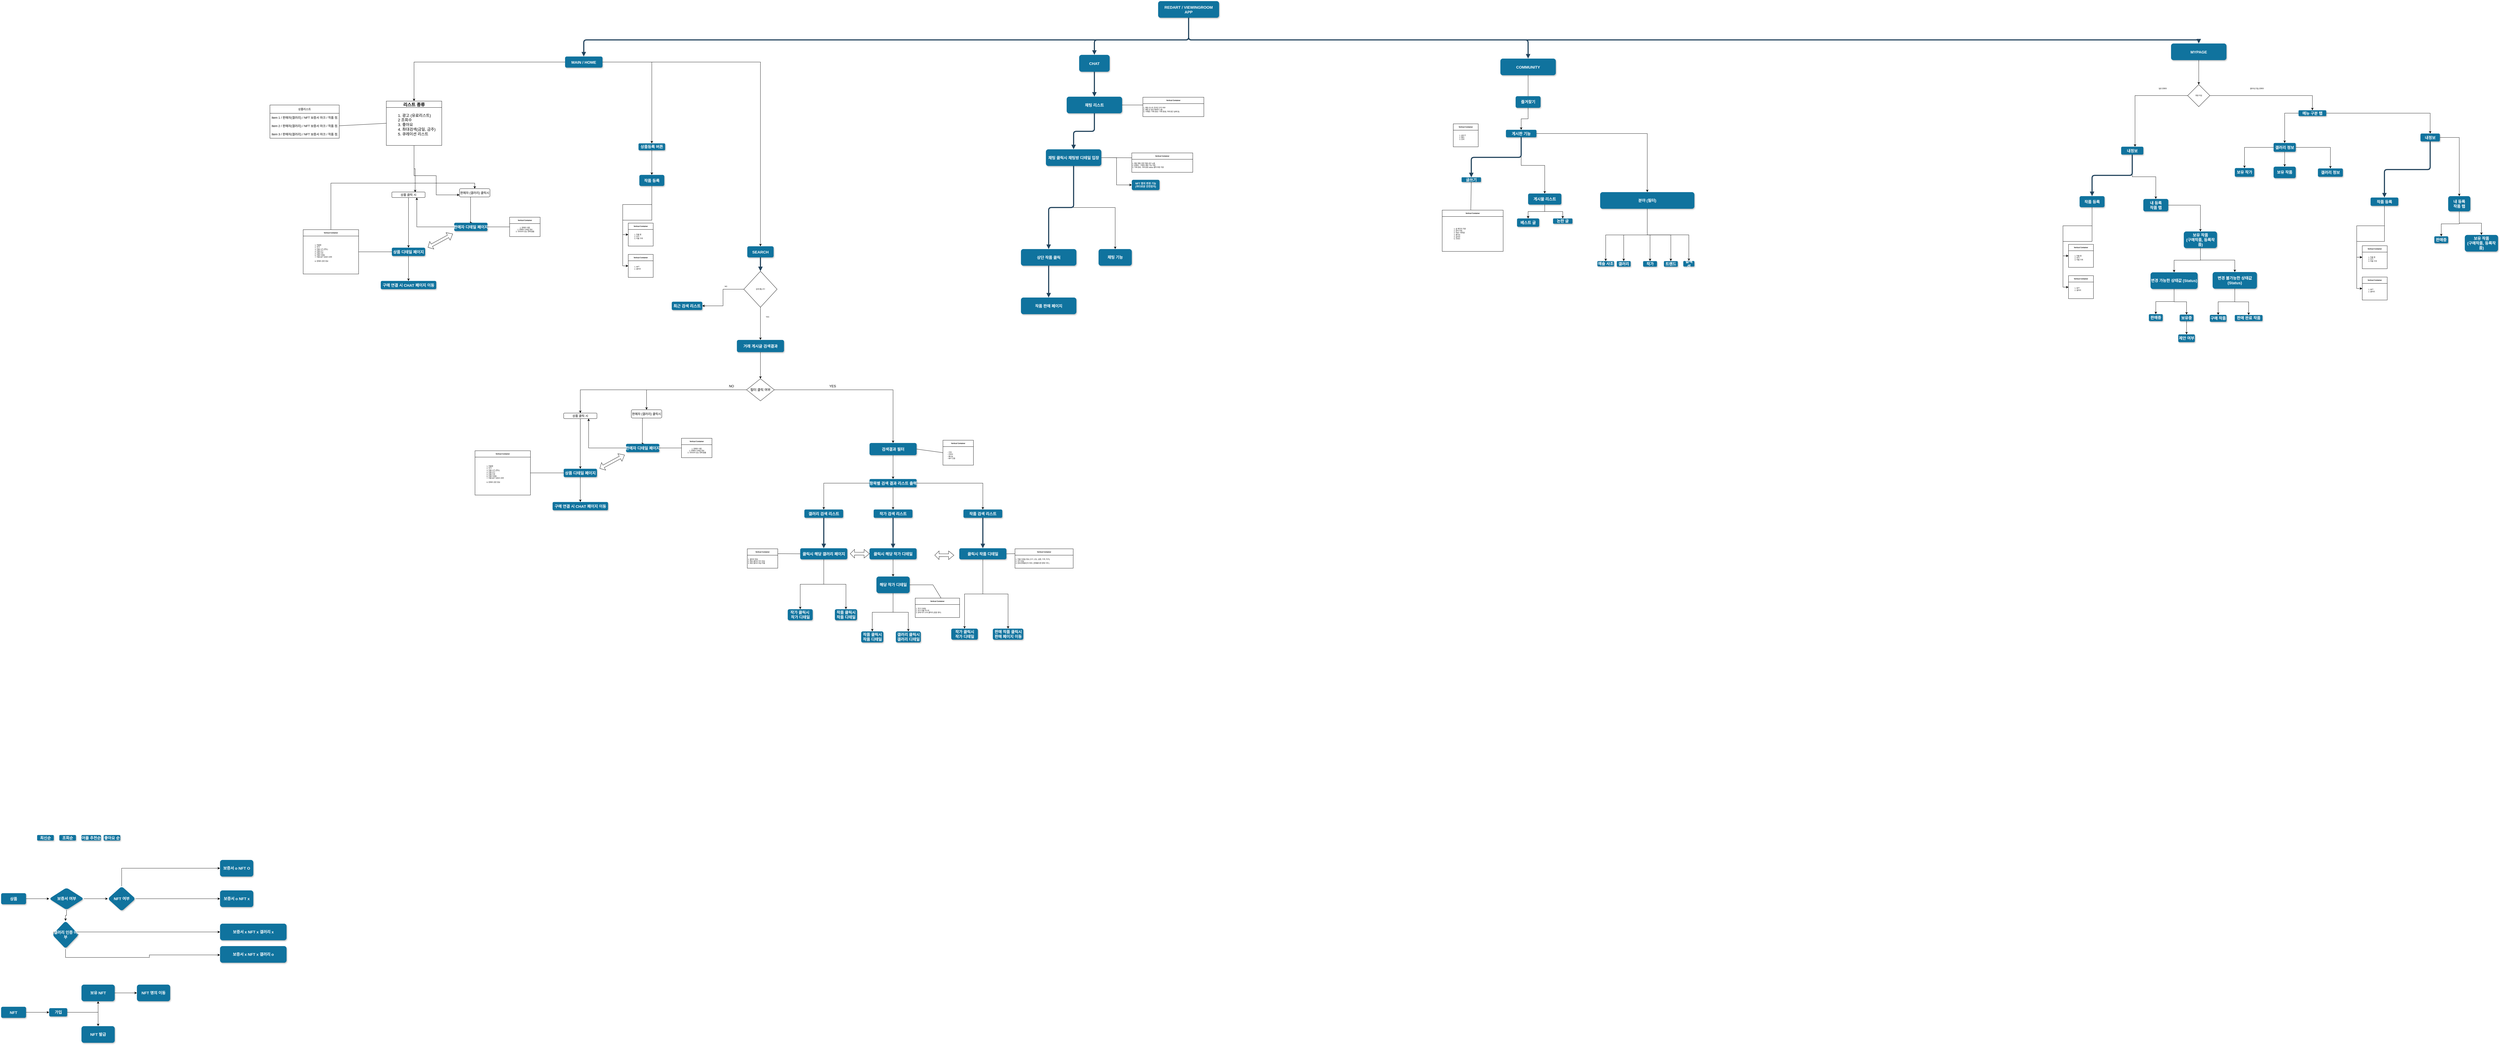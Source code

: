 <mxfile version="16.4.3" type="github">
  <diagram name="Page-1" id="97916047-d0de-89f5-080d-49f4d83e522f">
    <mxGraphModel dx="7872" dy="2740" grid="1" gridSize="10" guides="1" tooltips="1" connect="1" arrows="1" fold="1" page="1" pageScale="1.5" pageWidth="1169" pageHeight="827" background="none" math="0" shadow="0">
      <root>
        <mxCell id="0" />
        <mxCell id="1" parent="0" />
        <mxCell id="3" value="REDART / VIEWINGROOM&#xa;APP" style="rounded=1;fillColor=#10739E;strokeColor=none;shadow=1;gradientColor=none;fontStyle=1;fontColor=#FFFFFF;fontSize=14;" parent="1" vertex="1">
          <mxGeometry x="805" y="30" width="220" height="60" as="geometry" />
        </mxCell>
        <mxCell id="7MVwNSaazbGIkg63UoVM-56" value="" style="edgeStyle=orthogonalEdgeStyle;rounded=0;orthogonalLoop=1;jettySize=auto;html=1;" edge="1" parent="1" source="8" target="7MVwNSaazbGIkg63UoVM-55">
          <mxGeometry relative="1" as="geometry" />
        </mxCell>
        <mxCell id="7MVwNSaazbGIkg63UoVM-130" style="edgeStyle=orthogonalEdgeStyle;rounded=0;orthogonalLoop=1;jettySize=auto;html=1;entryX=0.5;entryY=0;entryDx=0;entryDy=0;fontSize=16;" edge="1" parent="1" source="8" target="13">
          <mxGeometry relative="1" as="geometry" />
        </mxCell>
        <mxCell id="8" value="MAIN / HOME" style="rounded=1;fillColor=#10739E;strokeColor=none;shadow=1;gradientColor=none;fontStyle=1;fontColor=#FFFFFF;fontSize=14;" parent="1" vertex="1">
          <mxGeometry x="-1335" y="230" width="135" height="40" as="geometry" />
        </mxCell>
        <mxCell id="2zvDSiaRfBO-3n8Pwa8q-91" style="edgeStyle=orthogonalEdgeStyle;rounded=0;orthogonalLoop=1;jettySize=auto;html=1;fontSize=11;exitX=0.5;exitY=1;exitDx=0;exitDy=0;entryX=0.7;entryY=0.05;entryDx=0;entryDy=0;entryPerimeter=0;" parent="1" source="7MVwNSaazbGIkg63UoVM-85" target="2zvDSiaRfBO-3n8Pwa8q-88" edge="1">
          <mxGeometry relative="1" as="geometry">
            <mxPoint x="-1876" y="670" as="targetPoint" />
            <mxPoint x="-1875.75" y="570.75" as="sourcePoint" />
          </mxGeometry>
        </mxCell>
        <mxCell id="2zvDSiaRfBO-3n8Pwa8q-93" style="edgeStyle=orthogonalEdgeStyle;rounded=0;orthogonalLoop=1;jettySize=auto;html=1;fontSize=11;exitX=0.5;exitY=1;exitDx=0;exitDy=0;entryX=0;entryY=0.75;entryDx=0;entryDy=0;" parent="1" source="7MVwNSaazbGIkg63UoVM-85" target="2zvDSiaRfBO-3n8Pwa8q-89" edge="1">
          <mxGeometry relative="1" as="geometry">
            <mxPoint x="-1879" y="570.75" as="sourcePoint" />
            <mxPoint x="-1735" y="730" as="targetPoint" />
            <Array as="points">
              <mxPoint x="-1880" y="660" />
              <mxPoint x="-1800" y="660" />
              <mxPoint x="-1800" y="730" />
            </Array>
          </mxGeometry>
        </mxCell>
        <mxCell id="2zvDSiaRfBO-3n8Pwa8q-102" style="edgeStyle=orthogonalEdgeStyle;rounded=0;orthogonalLoop=1;jettySize=auto;html=1;exitX=0;exitY=0.5;exitDx=0;exitDy=0;fontSize=6;entryX=0.5;entryY=0;entryDx=0;entryDy=0;" parent="1" source="8" target="7MVwNSaazbGIkg63UoVM-85" edge="1">
          <mxGeometry relative="1" as="geometry">
            <mxPoint x="-1867.5" y="370" as="sourcePoint" />
            <Array as="points">
              <mxPoint x="-1880" y="250" />
            </Array>
            <mxPoint x="-1690" y="500" as="targetPoint" />
          </mxGeometry>
        </mxCell>
        <mxCell id="10" value="최신순" style="rounded=1;fillColor=#10739E;strokeColor=none;shadow=1;gradientColor=none;fontStyle=1;fontColor=#FFFFFF;fontSize=14;" parent="1" vertex="1">
          <mxGeometry x="-3240" y="3040" width="60" height="20" as="geometry" />
        </mxCell>
        <mxCell id="2zvDSiaRfBO-3n8Pwa8q-83" value="" style="edgeStyle=orthogonalEdgeStyle;rounded=0;orthogonalLoop=1;jettySize=auto;html=1;" parent="1" source="11" edge="1">
          <mxGeometry relative="1" as="geometry">
            <mxPoint x="-1900" y="1040" as="targetPoint" />
          </mxGeometry>
        </mxCell>
        <mxCell id="11" value="상품 디테일 페이지" style="rounded=1;fillColor=#10739E;strokeColor=none;shadow=1;gradientColor=none;fontStyle=1;fontColor=#FFFFFF;fontSize=14;" parent="1" vertex="1">
          <mxGeometry x="-1960" y="920" width="120" height="30" as="geometry" />
        </mxCell>
        <mxCell id="12" value="구매 연결 시 CHAT 페이지 이동" style="rounded=1;fillColor=#10739E;strokeColor=none;shadow=1;gradientColor=none;fontStyle=1;fontColor=#FFFFFF;fontSize=14;" parent="1" vertex="1">
          <mxGeometry x="-2000" y="1040" width="200" height="29.75" as="geometry" />
        </mxCell>
        <mxCell id="13" value="SEARCH" style="rounded=1;fillColor=#10739E;strokeColor=none;shadow=1;gradientColor=none;fontStyle=1;fontColor=#FFFFFF;fontSize=14;" parent="1" vertex="1">
          <mxGeometry x="-677.5" y="915" width="95" height="40" as="geometry" />
        </mxCell>
        <mxCell id="2zvDSiaRfBO-3n8Pwa8q-134" style="edgeStyle=orthogonalEdgeStyle;rounded=0;orthogonalLoop=1;jettySize=auto;html=1;entryX=0.5;entryY=0;entryDx=0;entryDy=0;fontSize=6;" parent="1" source="14" target="15" edge="1">
          <mxGeometry relative="1" as="geometry" />
        </mxCell>
        <mxCell id="2zvDSiaRfBO-3n8Pwa8q-135" style="edgeStyle=orthogonalEdgeStyle;rounded=0;orthogonalLoop=1;jettySize=auto;html=1;fontSize=6;" parent="1" source="14" target="2zvDSiaRfBO-3n8Pwa8q-128" edge="1">
          <mxGeometry relative="1" as="geometry" />
        </mxCell>
        <mxCell id="2zvDSiaRfBO-3n8Pwa8q-136" style="edgeStyle=orthogonalEdgeStyle;rounded=0;orthogonalLoop=1;jettySize=auto;html=1;fontSize=6;" parent="1" source="14" target="2zvDSiaRfBO-3n8Pwa8q-131" edge="1">
          <mxGeometry relative="1" as="geometry" />
        </mxCell>
        <mxCell id="14" value="항목별 검색 결과 리스트 출력" style="rounded=1;fillColor=#10739E;strokeColor=none;shadow=1;gradientColor=none;fontStyle=1;fontColor=#FFFFFF;fontSize=14;" parent="1" vertex="1">
          <mxGeometry x="-236.5" y="1755" width="170" height="30" as="geometry" />
        </mxCell>
        <mxCell id="15" value="갤러리 검색 리스트" style="rounded=1;fillColor=#10739E;strokeColor=none;shadow=1;gradientColor=none;fontStyle=1;fontColor=#FFFFFF;fontSize=14;" parent="1" vertex="1">
          <mxGeometry x="-471.5" y="1865" width="140" height="30" as="geometry" />
        </mxCell>
        <mxCell id="2zvDSiaRfBO-3n8Pwa8q-148" value="" style="edgeStyle=orthogonalEdgeStyle;rounded=0;orthogonalLoop=1;jettySize=auto;html=1;fontSize=6;" parent="1" source="16" target="2zvDSiaRfBO-3n8Pwa8q-147" edge="1">
          <mxGeometry relative="1" as="geometry" />
        </mxCell>
        <mxCell id="2zvDSiaRfBO-3n8Pwa8q-150" value="" style="edgeStyle=orthogonalEdgeStyle;rounded=0;orthogonalLoop=1;jettySize=auto;html=1;fontSize=6;" parent="1" source="16" target="2zvDSiaRfBO-3n8Pwa8q-149" edge="1">
          <mxGeometry relative="1" as="geometry" />
        </mxCell>
        <mxCell id="16" value="클릭시 해당 갤러리 페이지" style="rounded=1;fillColor=#10739E;strokeColor=none;shadow=1;gradientColor=none;fontStyle=1;fontColor=#FFFFFF;fontSize=14;" parent="1" vertex="1">
          <mxGeometry x="-486.5" y="2005" width="170" height="40" as="geometry" />
        </mxCell>
        <mxCell id="18" value="CHAT" style="rounded=1;fillColor=#10739E;strokeColor=none;shadow=1;gradientColor=none;fontStyle=1;fontColor=#FFFFFF;fontSize=14;" parent="1" vertex="1">
          <mxGeometry x="520" y="224" width="110" height="61" as="geometry" />
        </mxCell>
        <mxCell id="19" value="채팅 리스트" style="rounded=1;fillColor=#10739E;strokeColor=none;shadow=1;gradientColor=none;fontStyle=1;fontColor=#FFFFFF;fontSize=14;" parent="1" vertex="1">
          <mxGeometry x="475" y="375" width="200" height="60" as="geometry" />
        </mxCell>
        <mxCell id="2zvDSiaRfBO-3n8Pwa8q-173" value="" style="edgeStyle=orthogonalEdgeStyle;rounded=0;orthogonalLoop=1;jettySize=auto;html=1;fontSize=6;" parent="1" source="20" target="2zvDSiaRfBO-3n8Pwa8q-172" edge="1">
          <mxGeometry relative="1" as="geometry" />
        </mxCell>
        <mxCell id="7MVwNSaazbGIkg63UoVM-89" style="edgeStyle=orthogonalEdgeStyle;rounded=0;orthogonalLoop=1;jettySize=auto;html=1;entryX=0;entryY=0.5;entryDx=0;entryDy=0;fontSize=16;" edge="1" parent="1" source="20" target="MQ2g4332nNlua2RqMWlb-58">
          <mxGeometry relative="1" as="geometry" />
        </mxCell>
        <mxCell id="20" value="채팅 클릭시 채팅방 디테일 입장" style="rounded=1;fillColor=#10739E;strokeColor=none;shadow=1;gradientColor=none;fontStyle=1;fontColor=#FFFFFF;fontSize=14;" parent="1" vertex="1">
          <mxGeometry x="400" y="565" width="200" height="60" as="geometry" />
        </mxCell>
        <mxCell id="21" value="상단 작품 클릭" style="rounded=1;fillColor=#10739E;strokeColor=none;shadow=1;gradientColor=none;fontStyle=1;fontColor=#FFFFFF;fontSize=14;" parent="1" vertex="1">
          <mxGeometry x="310" y="925" width="200" height="60" as="geometry" />
        </mxCell>
        <mxCell id="22" value="작품 판매 페이지" style="rounded=1;fillColor=#10739E;strokeColor=none;shadow=1;gradientColor=none;fontStyle=1;fontColor=#FFFFFF;fontSize=14;" parent="1" vertex="1">
          <mxGeometry x="310" y="1100" width="200" height="60" as="geometry" />
        </mxCell>
        <mxCell id="7MVwNSaazbGIkg63UoVM-105" style="edgeStyle=orthogonalEdgeStyle;rounded=0;orthogonalLoop=1;jettySize=auto;html=1;entryX=0.5;entryY=0;entryDx=0;entryDy=0;fontSize=16;startArrow=none;" edge="1" parent="1" source="7MVwNSaazbGIkg63UoVM-131" target="24">
          <mxGeometry relative="1" as="geometry" />
        </mxCell>
        <mxCell id="23" value="COMMUNITY" style="rounded=1;fillColor=#10739E;strokeColor=none;shadow=1;gradientColor=none;fontStyle=1;fontColor=#FFFFFF;fontSize=14;" parent="1" vertex="1">
          <mxGeometry x="2040" y="237.5" width="200" height="60" as="geometry" />
        </mxCell>
        <mxCell id="2zvDSiaRfBO-3n8Pwa8q-196" value="" style="edgeStyle=orthogonalEdgeStyle;rounded=0;orthogonalLoop=1;jettySize=auto;html=1;fontSize=6;" parent="1" source="24" target="2zvDSiaRfBO-3n8Pwa8q-195" edge="1">
          <mxGeometry relative="1" as="geometry" />
        </mxCell>
        <mxCell id="7MVwNSaazbGIkg63UoVM-110" value="" style="edgeStyle=orthogonalEdgeStyle;rounded=0;orthogonalLoop=1;jettySize=auto;html=1;fontSize=16;" edge="1" parent="1" source="24" target="7MVwNSaazbGIkg63UoVM-109">
          <mxGeometry relative="1" as="geometry" />
        </mxCell>
        <mxCell id="24" value="게시판 기능" style="rounded=1;fillColor=#10739E;strokeColor=none;shadow=1;gradientColor=none;fontStyle=1;fontColor=#FFFFFF;fontSize=14;" parent="1" vertex="1">
          <mxGeometry x="2060" y="494.5" width="110" height="27" as="geometry" />
        </mxCell>
        <mxCell id="25" value="글쓰기" style="rounded=1;fillColor=#10739E;strokeColor=none;shadow=1;gradientColor=none;fontStyle=1;fontColor=#FFFFFF;fontSize=14;" parent="1" vertex="1">
          <mxGeometry x="1900" y="666" width="70" height="17" as="geometry" />
        </mxCell>
        <mxCell id="34" value="" style="edgeStyle=elbowEdgeStyle;elbow=vertical;strokeWidth=4;endArrow=block;endFill=1;fontStyle=1;strokeColor=#23445D;" parent="1" source="3" target="8" edge="1">
          <mxGeometry x="170" y="65.5" width="100" height="100" as="geometry">
            <mxPoint x="170" y="165.5" as="sourcePoint" />
            <mxPoint x="270" y="65.5" as="targetPoint" />
            <Array as="points">
              <mxPoint x="668" y="170" />
              <mxPoint x="668" y="180" />
              <mxPoint x="700" y="455.5" />
            </Array>
          </mxGeometry>
        </mxCell>
        <mxCell id="37" value="" style="edgeStyle=elbowEdgeStyle;elbow=vertical;strokeWidth=4;endArrow=block;endFill=1;fontStyle=1;strokeColor=#23445D;" parent="1" source="3" target="23" edge="1">
          <mxGeometry x="170" y="65.5" width="100" height="100" as="geometry">
            <mxPoint x="170" y="165.5" as="sourcePoint" />
            <mxPoint x="270" y="65.5" as="targetPoint" />
            <Array as="points">
              <mxPoint x="1198" y="170" />
              <mxPoint x="1120" y="455.5" />
            </Array>
          </mxGeometry>
        </mxCell>
        <mxCell id="42" value="" style="edgeStyle=elbowEdgeStyle;elbow=vertical;strokeWidth=4;endArrow=block;endFill=1;fontStyle=1;strokeColor=#23445D;" parent="1" source="13" edge="1">
          <mxGeometry x="-1220" y="465" width="100" height="100" as="geometry">
            <mxPoint x="-1220" y="565" as="sourcePoint" />
            <mxPoint x="-630" y="1005" as="targetPoint" />
          </mxGeometry>
        </mxCell>
        <mxCell id="44" value="" style="edgeStyle=elbowEdgeStyle;elbow=vertical;strokeWidth=4;endArrow=block;endFill=1;fontStyle=1;strokeColor=#23445D;" parent="1" source="15" target="16" edge="1">
          <mxGeometry x="-841.5" y="1385" width="100" height="100" as="geometry">
            <mxPoint x="-841.5" y="1485" as="sourcePoint" />
            <mxPoint x="-741.5" y="1385" as="targetPoint" />
          </mxGeometry>
        </mxCell>
        <mxCell id="46" value="" style="edgeStyle=elbowEdgeStyle;elbow=vertical;strokeWidth=4;endArrow=block;endFill=1;fontStyle=1;strokeColor=#23445D;" parent="1" source="18" target="19" edge="1">
          <mxGeometry x="-250" y="74" width="100" height="100" as="geometry">
            <mxPoint x="-250" y="174" as="sourcePoint" />
            <mxPoint x="-150" y="74" as="targetPoint" />
          </mxGeometry>
        </mxCell>
        <mxCell id="47" value="" style="edgeStyle=elbowEdgeStyle;elbow=vertical;strokeWidth=4;endArrow=block;endFill=1;fontStyle=1;strokeColor=#23445D;" parent="1" source="19" target="20" edge="1">
          <mxGeometry x="-250" y="84" width="100" height="100" as="geometry">
            <mxPoint x="-250" y="184" as="sourcePoint" />
            <mxPoint x="-150" y="84" as="targetPoint" />
          </mxGeometry>
        </mxCell>
        <mxCell id="48" value="" style="edgeStyle=elbowEdgeStyle;elbow=vertical;strokeWidth=4;endArrow=block;endFill=1;fontStyle=1;strokeColor=#23445D;" parent="1" source="20" target="21" edge="1">
          <mxGeometry x="-250" y="94" width="100" height="100" as="geometry">
            <mxPoint x="-250" y="194" as="sourcePoint" />
            <mxPoint x="-150" y="94" as="targetPoint" />
          </mxGeometry>
        </mxCell>
        <mxCell id="49" value="" style="edgeStyle=elbowEdgeStyle;elbow=vertical;strokeWidth=4;endArrow=block;endFill=1;fontStyle=1;strokeColor=#23445D;" parent="1" source="21" target="22" edge="1">
          <mxGeometry x="-260" y="299" width="100" height="100" as="geometry">
            <mxPoint x="-260" y="399" as="sourcePoint" />
            <mxPoint x="-160" y="299" as="targetPoint" />
          </mxGeometry>
        </mxCell>
        <mxCell id="51" value="" style="edgeStyle=elbowEdgeStyle;elbow=vertical;strokeWidth=4;endArrow=block;endFill=1;fontStyle=1;strokeColor=#23445D;" parent="1" source="24" target="25" edge="1">
          <mxGeometry x="1020" y="114.5" width="100" height="100" as="geometry">
            <mxPoint x="1020" y="214.5" as="sourcePoint" />
            <mxPoint x="1120" y="114.5" as="targetPoint" />
          </mxGeometry>
        </mxCell>
        <mxCell id="55" value="" style="edgeStyle=elbowEdgeStyle;elbow=vertical;strokeWidth=4;endArrow=block;endFill=1;fontStyle=1;strokeColor=#23445D;entryX=0.5;entryY=0;entryDx=0;entryDy=0;exitX=0.5;exitY=1;exitDx=0;exitDy=0;" parent="1" source="3" target="18" edge="1">
          <mxGeometry x="170" y="65.5" width="100" height="100" as="geometry">
            <mxPoint x="915" y="100" as="sourcePoint" />
            <mxPoint x="270" y="65.5" as="targetPoint" />
            <Array as="points">
              <mxPoint x="880" y="170" />
              <mxPoint x="915" y="170" />
              <mxPoint x="1090" y="455.5" />
            </Array>
          </mxGeometry>
        </mxCell>
        <mxCell id="2zvDSiaRfBO-3n8Pwa8q-203" value="" style="edgeStyle=orthogonalEdgeStyle;rounded=0;orthogonalLoop=1;jettySize=auto;html=1;fontSize=6;entryX=0;entryY=0.5;entryDx=0;entryDy=0;" parent="1" source="2zvDSiaRfBO-3n8Pwa8q-55" target="2zvDSiaRfBO-3n8Pwa8q-204" edge="1">
          <mxGeometry relative="1" as="geometry">
            <mxPoint x="4560" y="313" as="targetPoint" />
          </mxGeometry>
        </mxCell>
        <mxCell id="2zvDSiaRfBO-3n8Pwa8q-55" value="MYPAGE" style="rounded=1;fillColor=#10739E;strokeColor=none;shadow=1;gradientColor=none;fontStyle=1;fontColor=#FFFFFF;fontSize=14;" parent="1" vertex="1">
          <mxGeometry x="4460" y="183" width="200" height="60" as="geometry" />
        </mxCell>
        <mxCell id="2zvDSiaRfBO-3n8Pwa8q-218" value="" style="edgeStyle=orthogonalEdgeStyle;rounded=0;orthogonalLoop=1;jettySize=auto;html=1;fontSize=6;" parent="1" source="2zvDSiaRfBO-3n8Pwa8q-56" target="2zvDSiaRfBO-3n8Pwa8q-217" edge="1">
          <mxGeometry relative="1" as="geometry" />
        </mxCell>
        <mxCell id="2zvDSiaRfBO-3n8Pwa8q-56" value="내정보" style="rounded=1;fillColor=#10739E;strokeColor=none;shadow=1;gradientColor=none;fontStyle=1;fontColor=#FFFFFF;fontSize=14;" parent="1" vertex="1">
          <mxGeometry x="4280" y="555.5" width="80" height="28.5" as="geometry" />
        </mxCell>
        <mxCell id="2zvDSiaRfBO-3n8Pwa8q-213" style="edgeStyle=orthogonalEdgeStyle;rounded=0;orthogonalLoop=1;jettySize=auto;html=1;entryX=0;entryY=0.5;entryDx=0;entryDy=0;fontSize=6;" parent="1" source="2zvDSiaRfBO-3n8Pwa8q-57" target="2zvDSiaRfBO-3n8Pwa8q-211" edge="1">
          <mxGeometry relative="1" as="geometry" />
        </mxCell>
        <mxCell id="2zvDSiaRfBO-3n8Pwa8q-214" style="edgeStyle=orthogonalEdgeStyle;rounded=0;orthogonalLoop=1;jettySize=auto;html=1;fontSize=6;entryX=0;entryY=0.5;entryDx=0;entryDy=0;" parent="1" source="2zvDSiaRfBO-3n8Pwa8q-57" target="2zvDSiaRfBO-3n8Pwa8q-215" edge="1">
          <mxGeometry relative="1" as="geometry">
            <mxPoint x="4330" y="854" as="targetPoint" />
          </mxGeometry>
        </mxCell>
        <mxCell id="2zvDSiaRfBO-3n8Pwa8q-57" value="작품 등록" style="rounded=1;fillColor=#10739E;strokeColor=none;shadow=1;gradientColor=none;fontStyle=1;fontColor=#FFFFFF;fontSize=14;" parent="1" vertex="1">
          <mxGeometry x="4130" y="734" width="90" height="40" as="geometry" />
        </mxCell>
        <mxCell id="2zvDSiaRfBO-3n8Pwa8q-61" value="" style="edgeStyle=elbowEdgeStyle;elbow=vertical;strokeWidth=4;endArrow=block;endFill=1;fontStyle=1;strokeColor=#23445D;" parent="1" source="2zvDSiaRfBO-3n8Pwa8q-56" target="2zvDSiaRfBO-3n8Pwa8q-57" edge="1">
          <mxGeometry x="3740" y="479" width="100" height="100" as="geometry">
            <mxPoint x="3740" y="579" as="sourcePoint" />
            <mxPoint x="3840" y="479" as="targetPoint" />
          </mxGeometry>
        </mxCell>
        <mxCell id="2zvDSiaRfBO-3n8Pwa8q-64" value="" style="edgeStyle=elbowEdgeStyle;elbow=vertical;strokeWidth=4;endArrow=block;endFill=1;fontStyle=1;strokeColor=#23445D;entryX=0.5;entryY=0;entryDx=0;entryDy=0;exitX=0.5;exitY=1;exitDx=0;exitDy=0;" parent="1" source="3" target="2zvDSiaRfBO-3n8Pwa8q-55" edge="1">
          <mxGeometry x="445" y="15.5" width="100" height="100" as="geometry">
            <mxPoint x="1190" y="40" as="sourcePoint" />
            <mxPoint x="1595.0" y="140" as="targetPoint" />
            <Array as="points">
              <mxPoint x="1250" y="170" />
              <mxPoint x="1395" y="405.5" />
            </Array>
          </mxGeometry>
        </mxCell>
        <mxCell id="2zvDSiaRfBO-3n8Pwa8q-68" value="조회순" style="rounded=1;fillColor=#10739E;strokeColor=none;shadow=1;gradientColor=none;fontStyle=1;fontColor=#FFFFFF;fontSize=14;" parent="1" vertex="1">
          <mxGeometry x="-3160" y="3040" width="60" height="20" as="geometry" />
        </mxCell>
        <mxCell id="2zvDSiaRfBO-3n8Pwa8q-70" value="어플 추천순" style="rounded=1;fillColor=#10739E;strokeColor=none;shadow=1;gradientColor=none;fontStyle=1;fontColor=#FFFFFF;fontSize=14;" parent="1" vertex="1">
          <mxGeometry x="-3080" y="3040" width="70" height="20" as="geometry" />
        </mxCell>
        <mxCell id="2zvDSiaRfBO-3n8Pwa8q-71" value="좋아요 순" style="rounded=1;fillColor=#10739E;strokeColor=none;shadow=1;gradientColor=none;fontStyle=1;fontColor=#FFFFFF;fontSize=14;" parent="1" vertex="1">
          <mxGeometry x="-3000" y="3040" width="60" height="20" as="geometry" />
        </mxCell>
        <mxCell id="2zvDSiaRfBO-3n8Pwa8q-92" value="" style="edgeStyle=orthogonalEdgeStyle;rounded=0;orthogonalLoop=1;jettySize=auto;html=1;fontSize=11;" parent="1" source="2zvDSiaRfBO-3n8Pwa8q-88" target="11" edge="1">
          <mxGeometry relative="1" as="geometry" />
        </mxCell>
        <mxCell id="2zvDSiaRfBO-3n8Pwa8q-88" value="상품 클릭 시" style="rounded=1;whiteSpace=wrap;html=1;fontSize=11;" parent="1" vertex="1">
          <mxGeometry x="-1960" y="719" width="120" height="20" as="geometry" />
        </mxCell>
        <mxCell id="2zvDSiaRfBO-3n8Pwa8q-97" style="edgeStyle=orthogonalEdgeStyle;rounded=0;orthogonalLoop=1;jettySize=auto;html=1;entryX=0.5;entryY=0;entryDx=0;entryDy=0;fontSize=11;" parent="1" edge="1">
          <mxGeometry relative="1" as="geometry">
            <mxPoint x="-1655.971" y="737" as="sourcePoint" />
            <mxPoint x="-1670.0" y="830" as="targetPoint" />
            <Array as="points">
              <mxPoint x="-1676" y="737" />
              <mxPoint x="-1676" y="830" />
            </Array>
          </mxGeometry>
        </mxCell>
        <mxCell id="2zvDSiaRfBO-3n8Pwa8q-89" value="판매자 (갤러리) 클릭시" style="rounded=1;whiteSpace=wrap;html=1;fontSize=11;" parent="1" vertex="1">
          <mxGeometry x="-1716" y="707" width="110" height="30" as="geometry" />
        </mxCell>
        <mxCell id="2zvDSiaRfBO-3n8Pwa8q-94" value="" style="edgeStyle=orthogonalEdgeStyle;rounded=0;orthogonalLoop=1;jettySize=auto;html=1;entryX=0.75;entryY=1;entryDx=0;entryDy=0;" parent="1" source="2zvDSiaRfBO-3n8Pwa8q-95" target="2zvDSiaRfBO-3n8Pwa8q-88" edge="1">
          <mxGeometry relative="1" as="geometry">
            <mxPoint x="-1675" y="950" as="targetPoint" />
          </mxGeometry>
        </mxCell>
        <mxCell id="2zvDSiaRfBO-3n8Pwa8q-95" value="판매자 디테일 페이지" style="rounded=1;fillColor=#10739E;strokeColor=none;shadow=1;gradientColor=none;fontStyle=1;fontColor=#FFFFFF;fontSize=14;" parent="1" vertex="1">
          <mxGeometry x="-1735" y="830" width="120" height="30" as="geometry" />
        </mxCell>
        <mxCell id="2zvDSiaRfBO-3n8Pwa8q-103" value="" style="endArrow=none;html=1;rounded=0;fontSize=6;entryX=1;entryY=0.5;entryDx=0;entryDy=0;exitX=0;exitY=0.5;exitDx=0;exitDy=0;" parent="1" source="2zvDSiaRfBO-3n8Pwa8q-104" target="2zvDSiaRfBO-3n8Pwa8q-95" edge="1">
          <mxGeometry width="50" height="50" relative="1" as="geometry">
            <mxPoint x="-1525" y="845" as="sourcePoint" />
            <mxPoint x="-1645" y="870" as="targetPoint" />
          </mxGeometry>
        </mxCell>
        <mxCell id="2zvDSiaRfBO-3n8Pwa8q-104" value="Vertical Container" style="swimlane;fontSize=6;" parent="1" vertex="1">
          <mxGeometry x="-1535" y="810" width="110" height="70" as="geometry" />
        </mxCell>
        <mxCell id="2zvDSiaRfBO-3n8Pwa8q-105" value="1. 판매자 이름&amp;nbsp;&lt;br&gt;2. 판매자 디테일 정보&lt;br&gt;3. 귀속되어 있는 판매 물품" style="text;html=1;align=center;verticalAlign=middle;resizable=0;points=[];autosize=1;strokeColor=none;fillColor=none;fontSize=6;" parent="2zvDSiaRfBO-3n8Pwa8q-104" vertex="1">
          <mxGeometry x="-5" y="30" width="120" height="30" as="geometry" />
        </mxCell>
        <mxCell id="2zvDSiaRfBO-3n8Pwa8q-111" style="edgeStyle=orthogonalEdgeStyle;rounded=0;orthogonalLoop=1;jettySize=auto;html=1;entryX=0.5;entryY=0;entryDx=0;entryDy=0;fontSize=6;" parent="1" source="2zvDSiaRfBO-3n8Pwa8q-106" target="2zvDSiaRfBO-3n8Pwa8q-89" edge="1">
          <mxGeometry relative="1" as="geometry">
            <Array as="points">
              <mxPoint x="-2180" y="687" />
              <mxPoint x="-1661" y="687" />
            </Array>
          </mxGeometry>
        </mxCell>
        <mxCell id="2zvDSiaRfBO-3n8Pwa8q-106" value="Vertical Container" style="swimlane;fontSize=6;" parent="1" vertex="1">
          <mxGeometry x="-2280" y="855" width="200" height="160" as="geometry" />
        </mxCell>
        <mxCell id="2zvDSiaRfBO-3n8Pwa8q-107" value="1. 작품명&lt;br&gt;2. 작가&lt;br&gt;3. 작품 시기 (연도)&lt;br&gt;4. 작품 크기&lt;br&gt;5. 작품 가격&lt;br&gt;6. 작품 디테일&lt;br&gt;7. 작품 NFT 보증서 관련&lt;br&gt;&lt;br&gt;8. 판매자 관련 정보&amp;nbsp;" style="text;html=1;align=left;verticalAlign=middle;resizable=0;points=[];autosize=1;strokeColor=none;fillColor=none;fontSize=6;" parent="2zvDSiaRfBO-3n8Pwa8q-106" vertex="1">
          <mxGeometry x="40" y="50" width="110" height="70" as="geometry" />
        </mxCell>
        <mxCell id="2zvDSiaRfBO-3n8Pwa8q-109" value="" style="endArrow=none;html=1;rounded=0;fontSize=6;entryX=0;entryY=0.5;entryDx=0;entryDy=0;exitX=1;exitY=0.5;exitDx=0;exitDy=0;" parent="1" source="2zvDSiaRfBO-3n8Pwa8q-106" target="11" edge="1">
          <mxGeometry width="50" height="50" relative="1" as="geometry">
            <mxPoint x="-2050" y="960" as="sourcePoint" />
            <mxPoint x="-2000" y="910" as="targetPoint" />
          </mxGeometry>
        </mxCell>
        <mxCell id="2zvDSiaRfBO-3n8Pwa8q-114" style="edgeStyle=orthogonalEdgeStyle;rounded=0;orthogonalLoop=1;jettySize=auto;html=1;fontSize=6;" parent="1" source="2zvDSiaRfBO-3n8Pwa8q-113" target="2zvDSiaRfBO-3n8Pwa8q-115" edge="1">
          <mxGeometry relative="1" as="geometry">
            <mxPoint x="-820" y="1185" as="targetPoint" />
          </mxGeometry>
        </mxCell>
        <mxCell id="loSJevCgPTp79P8imw4T-59" style="edgeStyle=orthogonalEdgeStyle;rounded=0;orthogonalLoop=1;jettySize=auto;html=1;entryX=0.5;entryY=0;entryDx=0;entryDy=0;" parent="1" source="2zvDSiaRfBO-3n8Pwa8q-113" target="loSJevCgPTp79P8imw4T-58" edge="1">
          <mxGeometry relative="1" as="geometry" />
        </mxCell>
        <mxCell id="2zvDSiaRfBO-3n8Pwa8q-113" value="검색 했는가?" style="rhombus;whiteSpace=wrap;html=1;fontSize=6;" parent="1" vertex="1">
          <mxGeometry x="-690" y="1005" width="120" height="130" as="geometry" />
        </mxCell>
        <mxCell id="2zvDSiaRfBO-3n8Pwa8q-115" value="최근 검색 리스트" style="rounded=1;fillColor=#10739E;strokeColor=none;shadow=1;gradientColor=none;fontStyle=1;fontColor=#FFFFFF;fontSize=14;" parent="1" vertex="1">
          <mxGeometry x="-950" y="1115" width="110" height="30" as="geometry" />
        </mxCell>
        <mxCell id="2zvDSiaRfBO-3n8Pwa8q-117" value="NO" style="text;html=1;align=center;verticalAlign=middle;resizable=0;points=[];autosize=1;strokeColor=none;fillColor=none;fontSize=6;" parent="1" vertex="1">
          <mxGeometry x="-770" y="1055" width="30" height="10" as="geometry" />
        </mxCell>
        <mxCell id="2zvDSiaRfBO-3n8Pwa8q-118" value="YES&lt;br&gt;" style="text;html=1;align=center;verticalAlign=middle;resizable=0;points=[];autosize=1;strokeColor=none;fillColor=none;fontSize=6;" parent="1" vertex="1">
          <mxGeometry x="-625" y="1165" width="40" height="10" as="geometry" />
        </mxCell>
        <mxCell id="2zvDSiaRfBO-3n8Pwa8q-128" value="작가 검색 리스트" style="rounded=1;fillColor=#10739E;strokeColor=none;shadow=1;gradientColor=none;fontStyle=1;fontColor=#FFFFFF;fontSize=14;" parent="1" vertex="1">
          <mxGeometry x="-221.5" y="1865" width="140" height="30" as="geometry" />
        </mxCell>
        <mxCell id="2zvDSiaRfBO-3n8Pwa8q-138" value="" style="edgeStyle=orthogonalEdgeStyle;rounded=0;orthogonalLoop=1;jettySize=auto;html=1;fontSize=6;" parent="1" source="2zvDSiaRfBO-3n8Pwa8q-129" target="2zvDSiaRfBO-3n8Pwa8q-137" edge="1">
          <mxGeometry relative="1" as="geometry" />
        </mxCell>
        <mxCell id="2zvDSiaRfBO-3n8Pwa8q-129" value="클릭시 해당 작가 디테일" style="rounded=1;fillColor=#10739E;strokeColor=none;shadow=1;gradientColor=none;fontStyle=1;fontColor=#FFFFFF;fontSize=14;" parent="1" vertex="1">
          <mxGeometry x="-236.5" y="2005" width="170" height="40" as="geometry" />
        </mxCell>
        <mxCell id="2zvDSiaRfBO-3n8Pwa8q-130" value="" style="edgeStyle=elbowEdgeStyle;elbow=vertical;strokeWidth=4;endArrow=block;endFill=1;fontStyle=1;strokeColor=#23445D;" parent="1" source="2zvDSiaRfBO-3n8Pwa8q-128" target="2zvDSiaRfBO-3n8Pwa8q-129" edge="1">
          <mxGeometry x="-591.5" y="1385" width="100" height="100" as="geometry">
            <mxPoint x="-591.5" y="1485" as="sourcePoint" />
            <mxPoint x="-491.5" y="1385" as="targetPoint" />
          </mxGeometry>
        </mxCell>
        <mxCell id="2zvDSiaRfBO-3n8Pwa8q-131" value="작품 검색 리스트" style="rounded=1;fillColor=#10739E;strokeColor=none;shadow=1;gradientColor=none;fontStyle=1;fontColor=#FFFFFF;fontSize=14;" parent="1" vertex="1">
          <mxGeometry x="102.5" y="1865" width="140" height="30" as="geometry" />
        </mxCell>
        <mxCell id="2zvDSiaRfBO-3n8Pwa8q-161" value="" style="edgeStyle=orthogonalEdgeStyle;rounded=0;orthogonalLoop=1;jettySize=auto;html=1;fontSize=6;" parent="1" source="2zvDSiaRfBO-3n8Pwa8q-132" target="2zvDSiaRfBO-3n8Pwa8q-160" edge="1">
          <mxGeometry relative="1" as="geometry" />
        </mxCell>
        <mxCell id="2zvDSiaRfBO-3n8Pwa8q-163" value="" style="edgeStyle=orthogonalEdgeStyle;rounded=0;orthogonalLoop=1;jettySize=auto;html=1;fontSize=6;" parent="1" source="2zvDSiaRfBO-3n8Pwa8q-132" target="2zvDSiaRfBO-3n8Pwa8q-162" edge="1">
          <mxGeometry relative="1" as="geometry" />
        </mxCell>
        <mxCell id="2zvDSiaRfBO-3n8Pwa8q-132" value="클릭시 작품 디테일" style="rounded=1;fillColor=#10739E;strokeColor=none;shadow=1;gradientColor=none;fontStyle=1;fontColor=#FFFFFF;fontSize=14;" parent="1" vertex="1">
          <mxGeometry x="87.5" y="2005" width="170" height="40" as="geometry" />
        </mxCell>
        <mxCell id="2zvDSiaRfBO-3n8Pwa8q-133" value="" style="edgeStyle=elbowEdgeStyle;elbow=vertical;strokeWidth=4;endArrow=block;endFill=1;fontStyle=1;strokeColor=#23445D;" parent="1" source="2zvDSiaRfBO-3n8Pwa8q-131" target="2zvDSiaRfBO-3n8Pwa8q-132" edge="1">
          <mxGeometry x="-267.5" y="1385" width="100" height="100" as="geometry">
            <mxPoint x="-267.5" y="1485" as="sourcePoint" />
            <mxPoint x="-167.5" y="1385" as="targetPoint" />
          </mxGeometry>
        </mxCell>
        <mxCell id="2zvDSiaRfBO-3n8Pwa8q-140" value="" style="edgeStyle=orthogonalEdgeStyle;rounded=0;orthogonalLoop=1;jettySize=auto;html=1;fontSize=6;" parent="1" source="2zvDSiaRfBO-3n8Pwa8q-137" target="2zvDSiaRfBO-3n8Pwa8q-139" edge="1">
          <mxGeometry relative="1" as="geometry" />
        </mxCell>
        <mxCell id="2zvDSiaRfBO-3n8Pwa8q-156" value="" style="edgeStyle=orthogonalEdgeStyle;rounded=0;orthogonalLoop=1;jettySize=auto;html=1;fontSize=6;" parent="1" source="2zvDSiaRfBO-3n8Pwa8q-137" target="2zvDSiaRfBO-3n8Pwa8q-155" edge="1">
          <mxGeometry relative="1" as="geometry" />
        </mxCell>
        <mxCell id="2zvDSiaRfBO-3n8Pwa8q-137" value="해당 작가 디테일" style="whiteSpace=wrap;html=1;fontSize=14;fillColor=#10739E;strokeColor=none;fontColor=#FFFFFF;rounded=1;shadow=1;gradientColor=none;fontStyle=1;" parent="1" vertex="1">
          <mxGeometry x="-211.5" y="2107" width="120" height="60" as="geometry" />
        </mxCell>
        <mxCell id="2zvDSiaRfBO-3n8Pwa8q-139" value="작품 클릭시&lt;br&gt;작품 디테일" style="whiteSpace=wrap;html=1;fontSize=14;fillColor=#10739E;strokeColor=none;fontColor=#FFFFFF;rounded=1;shadow=1;gradientColor=none;fontStyle=1;" parent="1" vertex="1">
          <mxGeometry x="-266.5" y="2305" width="80" height="40" as="geometry" />
        </mxCell>
        <mxCell id="2zvDSiaRfBO-3n8Pwa8q-143" value="Vertical Container" style="swimlane;fontSize=6;" parent="1" vertex="1">
          <mxGeometry x="-677.5" y="2007" width="110" height="70" as="geometry" />
        </mxCell>
        <mxCell id="2zvDSiaRfBO-3n8Pwa8q-144" value="1. 갤러리 정보&lt;br&gt;2. 해당 갤러리 작가 정보&lt;br&gt;3. 해당 갤러리 취급 작품" style="text;html=1;align=left;verticalAlign=middle;resizable=0;points=[];autosize=1;strokeColor=none;fillColor=none;fontSize=6;" parent="2zvDSiaRfBO-3n8Pwa8q-143" vertex="1">
          <mxGeometry y="30" width="110" height="30" as="geometry" />
        </mxCell>
        <mxCell id="2zvDSiaRfBO-3n8Pwa8q-146" value="" style="endArrow=none;html=1;rounded=0;fontSize=6;entryX=0;entryY=0.5;entryDx=0;entryDy=0;exitX=1;exitY=0.25;exitDx=0;exitDy=0;" parent="1" source="2zvDSiaRfBO-3n8Pwa8q-143" target="16" edge="1">
          <mxGeometry width="50" height="50" relative="1" as="geometry">
            <mxPoint x="-551.5" y="2050" as="sourcePoint" />
            <mxPoint x="-501.5" y="2000" as="targetPoint" />
          </mxGeometry>
        </mxCell>
        <mxCell id="2zvDSiaRfBO-3n8Pwa8q-147" value="작가 클릭시&amp;nbsp;&lt;br&gt;작가 디테일" style="whiteSpace=wrap;html=1;fontSize=14;fillColor=#10739E;strokeColor=none;fontColor=#FFFFFF;rounded=1;shadow=1;gradientColor=none;fontStyle=1;" parent="1" vertex="1">
          <mxGeometry x="-531.5" y="2225" width="90" height="40" as="geometry" />
        </mxCell>
        <mxCell id="2zvDSiaRfBO-3n8Pwa8q-149" value="작품 클릭시&lt;br&gt;작품 디테일" style="whiteSpace=wrap;html=1;fontSize=14;fillColor=#10739E;strokeColor=none;fontColor=#FFFFFF;rounded=1;shadow=1;gradientColor=none;fontStyle=1;" parent="1" vertex="1">
          <mxGeometry x="-361.5" y="2225" width="80" height="40" as="geometry" />
        </mxCell>
        <mxCell id="2zvDSiaRfBO-3n8Pwa8q-151" value="Vertical Container" style="swimlane;fontSize=6;" parent="1" vertex="1">
          <mxGeometry x="-71.5" y="2185" width="160" height="70" as="geometry" />
        </mxCell>
        <mxCell id="2zvDSiaRfBO-3n8Pwa8q-152" value="1. 작가 디테일&lt;br&gt;2. 작가 작품 리스트&lt;br&gt;3. 현재 작가 소속 갤러리 (있을 경우)" style="text;html=1;align=left;verticalAlign=middle;resizable=0;points=[];autosize=1;strokeColor=none;fillColor=none;fontSize=6;" parent="2zvDSiaRfBO-3n8Pwa8q-151" vertex="1">
          <mxGeometry y="30" width="160" height="30" as="geometry" />
        </mxCell>
        <mxCell id="2zvDSiaRfBO-3n8Pwa8q-153" value="" style="endArrow=none;html=1;rounded=0;fontSize=6;exitX=1;exitY=0.5;exitDx=0;exitDy=0;entryX=0.581;entryY=-0.008;entryDx=0;entryDy=0;entryPerimeter=0;" parent="1" source="2zvDSiaRfBO-3n8Pwa8q-137" target="2zvDSiaRfBO-3n8Pwa8q-151" edge="1">
          <mxGeometry width="50" height="50" relative="1" as="geometry">
            <mxPoint x="-66.5" y="2157" as="sourcePoint" />
            <mxPoint x="-16.5" y="2107" as="targetPoint" />
            <Array as="points">
              <mxPoint x="-7.5" y="2137" />
            </Array>
          </mxGeometry>
        </mxCell>
        <mxCell id="2zvDSiaRfBO-3n8Pwa8q-155" value="&lt;span&gt;갤러리 클릭시&lt;/span&gt;&lt;br&gt;&lt;span&gt;갤러리 디테일&lt;/span&gt;" style="whiteSpace=wrap;html=1;fontSize=14;fillColor=#10739E;strokeColor=none;fontColor=#FFFFFF;rounded=1;shadow=1;gradientColor=none;fontStyle=1;" parent="1" vertex="1">
          <mxGeometry x="-141.5" y="2305" width="90" height="40" as="geometry" />
        </mxCell>
        <mxCell id="2zvDSiaRfBO-3n8Pwa8q-157" value="Vertical Container" style="swimlane;fontSize=6;" parent="1" vertex="1">
          <mxGeometry x="288.5" y="2007" width="210" height="70" as="geometry" />
        </mxCell>
        <mxCell id="2zvDSiaRfBO-3n8Pwa8q-158" value="1. 작품 디테일 정보 (크기, 년도, 설명, 가격, 작가)&lt;br&gt;2. 작가 정보&lt;br&gt;3. 현재 판매중인지 여부 ( 판매됐다면 판매 가격 )" style="text;html=1;align=left;verticalAlign=middle;resizable=0;points=[];autosize=1;strokeColor=none;fillColor=none;fontSize=6;" parent="2zvDSiaRfBO-3n8Pwa8q-157" vertex="1">
          <mxGeometry y="30" width="210" height="30" as="geometry" />
        </mxCell>
        <mxCell id="2zvDSiaRfBO-3n8Pwa8q-159" value="" style="endArrow=none;html=1;rounded=0;fontSize=6;entryX=0;entryY=0.25;entryDx=0;entryDy=0;exitX=1;exitY=0.5;exitDx=0;exitDy=0;" parent="1" source="2zvDSiaRfBO-3n8Pwa8q-132" target="2zvDSiaRfBO-3n8Pwa8q-157" edge="1">
          <mxGeometry width="50" height="50" relative="1" as="geometry">
            <mxPoint x="188.5" y="2145" as="sourcePoint" />
            <mxPoint x="238.5" y="2095" as="targetPoint" />
          </mxGeometry>
        </mxCell>
        <mxCell id="2zvDSiaRfBO-3n8Pwa8q-160" value="작가 클릭시&lt;br&gt;작가 디테일" style="whiteSpace=wrap;html=1;fontSize=14;fillColor=#10739E;strokeColor=none;fontColor=#FFFFFF;rounded=1;shadow=1;gradientColor=none;fontStyle=1;" parent="1" vertex="1">
          <mxGeometry x="58.5" y="2295" width="96" height="40" as="geometry" />
        </mxCell>
        <mxCell id="2zvDSiaRfBO-3n8Pwa8q-162" value="판매 작품 클릭시&lt;br&gt;판매 페이지 이동" style="whiteSpace=wrap;html=1;fontSize=14;fillColor=#10739E;strokeColor=none;fontColor=#FFFFFF;rounded=1;shadow=1;gradientColor=none;fontStyle=1;" parent="1" vertex="1">
          <mxGeometry x="208.5" y="2295" width="110" height="40" as="geometry" />
        </mxCell>
        <mxCell id="2zvDSiaRfBO-3n8Pwa8q-164" value="Vertical Container" style="swimlane;fontSize=6;" parent="1" vertex="1">
          <mxGeometry x="750" y="377" width="220" height="70" as="geometry" />
        </mxCell>
        <mxCell id="2zvDSiaRfBO-3n8Pwa8q-165" value="1. 체팅 리스트 온라인 인지 여부&lt;br&gt;2. 채팅 안 읽은 메세지 노출&lt;br&gt;3. 거래중 / 거래 완료 / 거래 종료( 거래 중간 실패 등)" style="text;html=1;align=left;verticalAlign=middle;resizable=0;points=[];autosize=1;strokeColor=none;fillColor=none;fontSize=6;" parent="2zvDSiaRfBO-3n8Pwa8q-164" vertex="1">
          <mxGeometry y="30" width="220" height="30" as="geometry" />
        </mxCell>
        <mxCell id="2zvDSiaRfBO-3n8Pwa8q-166" value="" style="endArrow=none;html=1;rounded=0;fontSize=6;exitX=1;exitY=0.5;exitDx=0;exitDy=0;" parent="1" source="19" edge="1">
          <mxGeometry width="50" height="50" relative="1" as="geometry">
            <mxPoint x="690" y="430" as="sourcePoint" />
            <mxPoint x="750" y="405" as="targetPoint" />
          </mxGeometry>
        </mxCell>
        <mxCell id="2zvDSiaRfBO-3n8Pwa8q-167" value="Vertical Container" style="swimlane;fontSize=6;" parent="1" vertex="1">
          <mxGeometry x="710" y="578" width="220" height="70" as="geometry" />
        </mxCell>
        <mxCell id="2zvDSiaRfBO-3n8Pwa8q-168" value="1. 해당 채팅 관련 작품 상단 노출&lt;br&gt;2. 판매자 - 구매자 채팅 기능 지원&lt;br&gt;3. 거래 완료, 거래 종료 status 클릭 버튼 지원" style="text;html=1;align=left;verticalAlign=middle;resizable=0;points=[];autosize=1;strokeColor=none;fillColor=none;fontSize=6;" parent="2zvDSiaRfBO-3n8Pwa8q-167" vertex="1">
          <mxGeometry y="30" width="200" height="30" as="geometry" />
        </mxCell>
        <mxCell id="2zvDSiaRfBO-3n8Pwa8q-169" value="" style="endArrow=none;html=1;rounded=0;fontSize=6;exitX=1;exitY=0.5;exitDx=0;exitDy=0;entryX=0;entryY=0.25;entryDx=0;entryDy=0;" parent="1" source="20" target="2zvDSiaRfBO-3n8Pwa8q-167" edge="1">
          <mxGeometry width="50" height="50" relative="1" as="geometry">
            <mxPoint x="625" y="615" as="sourcePoint" />
            <mxPoint x="675" y="565" as="targetPoint" />
          </mxGeometry>
        </mxCell>
        <mxCell id="2zvDSiaRfBO-3n8Pwa8q-172" value="채팅 기능" style="whiteSpace=wrap;html=1;fontSize=14;fillColor=#10739E;strokeColor=none;fontColor=#FFFFFF;rounded=1;shadow=1;gradientColor=none;fontStyle=1;" parent="1" vertex="1">
          <mxGeometry x="590" y="925" width="120" height="60" as="geometry" />
        </mxCell>
        <mxCell id="2zvDSiaRfBO-3n8Pwa8q-174" value="Vertical Container" style="swimlane;fontSize=6;" parent="1" vertex="1">
          <mxGeometry x="1870" y="473" width="90" height="83" as="geometry" />
        </mxCell>
        <mxCell id="2zvDSiaRfBO-3n8Pwa8q-175" value="1. 글쓰기&lt;br&gt;2. 필터&lt;br&gt;3. 검색" style="text;html=1;align=left;verticalAlign=middle;resizable=0;points=[];autosize=1;strokeColor=none;fillColor=none;fontSize=6;" parent="2zvDSiaRfBO-3n8Pwa8q-174" vertex="1">
          <mxGeometry x="20" y="34" width="50" height="30" as="geometry" />
        </mxCell>
        <mxCell id="2zvDSiaRfBO-3n8Pwa8q-177" value="Vertical Container" style="swimlane;fontSize=6;" parent="1" vertex="1">
          <mxGeometry x="1830" y="784.5" width="220" height="149" as="geometry" />
        </mxCell>
        <mxCell id="2zvDSiaRfBO-3n8Pwa8q-178" value="1. 글 에디터 지원&lt;br&gt;2. 분야 지정&lt;br&gt;2. 댓글 / 대댓글&lt;br&gt;3. 좋아요&lt;br&gt;4. 싫어요&lt;br&gt;5. 조회수" style="text;html=1;align=left;verticalAlign=middle;resizable=0;points=[];autosize=1;strokeColor=none;fillColor=none;fontSize=6;" parent="2zvDSiaRfBO-3n8Pwa8q-177" vertex="1">
          <mxGeometry x="40" y="60" width="80" height="50" as="geometry" />
        </mxCell>
        <mxCell id="2zvDSiaRfBO-3n8Pwa8q-179" value="" style="endArrow=none;html=1;rounded=0;fontSize=6;entryX=0.469;entryY=-0.007;entryDx=0;entryDy=0;exitX=0.5;exitY=1;exitDx=0;exitDy=0;entryPerimeter=0;" parent="1" source="25" target="2zvDSiaRfBO-3n8Pwa8q-177" edge="1">
          <mxGeometry width="50" height="50" relative="1" as="geometry">
            <mxPoint x="2070" y="707.5" as="sourcePoint" />
            <mxPoint x="2120" y="657.5" as="targetPoint" />
          </mxGeometry>
        </mxCell>
        <mxCell id="2zvDSiaRfBO-3n8Pwa8q-190" style="edgeStyle=orthogonalEdgeStyle;rounded=0;orthogonalLoop=1;jettySize=auto;html=1;entryX=0.5;entryY=0;entryDx=0;entryDy=0;fontSize=6;" parent="1" source="2zvDSiaRfBO-3n8Pwa8q-188" target="14" edge="1">
          <mxGeometry relative="1" as="geometry" />
        </mxCell>
        <mxCell id="2zvDSiaRfBO-3n8Pwa8q-188" value="검색결과 필터" style="rounded=1;fillColor=#10739E;strokeColor=none;shadow=1;gradientColor=none;fontStyle=1;fontColor=#FFFFFF;fontSize=14;" parent="1" vertex="1">
          <mxGeometry x="-236.5" y="1625" width="170" height="44" as="geometry" />
        </mxCell>
        <mxCell id="2zvDSiaRfBO-3n8Pwa8q-191" value="Vertical Container" style="swimlane;fontSize=6;" parent="1" vertex="1">
          <mxGeometry x="28.5" y="1615" width="110" height="90" as="geometry" />
        </mxCell>
        <mxCell id="2zvDSiaRfBO-3n8Pwa8q-192" value="- 가격&lt;br&gt;- 조회수&lt;br&gt;- 좋아요&lt;br&gt;- NFT 인증" style="text;html=1;align=left;verticalAlign=middle;resizable=0;points=[];autosize=1;strokeColor=none;fillColor=none;fontSize=6;" parent="2zvDSiaRfBO-3n8Pwa8q-191" vertex="1">
          <mxGeometry x="14" y="40" width="60" height="30" as="geometry" />
        </mxCell>
        <mxCell id="2zvDSiaRfBO-3n8Pwa8q-194" value="" style="endArrow=none;html=1;rounded=0;fontSize=6;entryX=0;entryY=0.5;entryDx=0;entryDy=0;exitX=1;exitY=0.5;exitDx=0;exitDy=0;" parent="1" source="2zvDSiaRfBO-3n8Pwa8q-188" target="2zvDSiaRfBO-3n8Pwa8q-191" edge="1">
          <mxGeometry width="50" height="50" relative="1" as="geometry">
            <mxPoint x="-51.5" y="1685" as="sourcePoint" />
            <mxPoint x="-1.5" y="1635" as="targetPoint" />
          </mxGeometry>
        </mxCell>
        <mxCell id="2zvDSiaRfBO-3n8Pwa8q-198" value="" style="edgeStyle=orthogonalEdgeStyle;rounded=0;orthogonalLoop=1;jettySize=auto;html=1;fontSize=6;" parent="1" source="2zvDSiaRfBO-3n8Pwa8q-195" target="2zvDSiaRfBO-3n8Pwa8q-197" edge="1">
          <mxGeometry relative="1" as="geometry" />
        </mxCell>
        <mxCell id="2zvDSiaRfBO-3n8Pwa8q-199" value="" style="edgeStyle=orthogonalEdgeStyle;rounded=0;orthogonalLoop=1;jettySize=auto;html=1;fontSize=6;" parent="1" source="2zvDSiaRfBO-3n8Pwa8q-195" target="2zvDSiaRfBO-3n8Pwa8q-197" edge="1">
          <mxGeometry relative="1" as="geometry" />
        </mxCell>
        <mxCell id="7MVwNSaazbGIkg63UoVM-108" value="" style="edgeStyle=orthogonalEdgeStyle;rounded=0;orthogonalLoop=1;jettySize=auto;html=1;fontSize=16;" edge="1" parent="1" source="2zvDSiaRfBO-3n8Pwa8q-195" target="7MVwNSaazbGIkg63UoVM-107">
          <mxGeometry relative="1" as="geometry" />
        </mxCell>
        <mxCell id="2zvDSiaRfBO-3n8Pwa8q-195" value="게시물 리스트" style="whiteSpace=wrap;html=1;fontSize=14;fillColor=#10739E;strokeColor=none;fontColor=#FFFFFF;rounded=1;shadow=1;gradientColor=none;fontStyle=1;" parent="1" vertex="1">
          <mxGeometry x="2140" y="724.5" width="120" height="40" as="geometry" />
        </mxCell>
        <mxCell id="2zvDSiaRfBO-3n8Pwa8q-197" value="베스트 글" style="whiteSpace=wrap;html=1;fontSize=14;fillColor=#10739E;strokeColor=none;fontColor=#FFFFFF;rounded=1;shadow=1;gradientColor=none;fontStyle=1;" parent="1" vertex="1">
          <mxGeometry x="2100" y="814.5" width="80" height="30" as="geometry" />
        </mxCell>
        <mxCell id="2zvDSiaRfBO-3n8Pwa8q-205" style="edgeStyle=orthogonalEdgeStyle;rounded=0;orthogonalLoop=1;jettySize=auto;html=1;fontSize=6;" parent="1" source="2zvDSiaRfBO-3n8Pwa8q-204" target="2zvDSiaRfBO-3n8Pwa8q-56" edge="1">
          <mxGeometry relative="1" as="geometry">
            <mxPoint x="4330" y="564" as="targetPoint" />
            <Array as="points">
              <mxPoint x="4330" y="371" />
            </Array>
          </mxGeometry>
        </mxCell>
        <mxCell id="2zvDSiaRfBO-3n8Pwa8q-206" style="edgeStyle=orthogonalEdgeStyle;rounded=0;orthogonalLoop=1;jettySize=auto;html=1;fontSize=6;entryX=0.5;entryY=0;entryDx=0;entryDy=0;" parent="1" source="2zvDSiaRfBO-3n8Pwa8q-204" target="2zvDSiaRfBO-3n8Pwa8q-240" edge="1">
          <mxGeometry relative="1" as="geometry">
            <mxPoint x="4890" y="554" as="targetPoint" />
            <Array as="points">
              <mxPoint x="4970" y="371" />
            </Array>
          </mxGeometry>
        </mxCell>
        <mxCell id="2zvDSiaRfBO-3n8Pwa8q-204" value="회원 타입" style="rhombus;whiteSpace=wrap;html=1;fontSize=6;direction=south;" parent="1" vertex="1">
          <mxGeometry x="4520" y="331" width="80" height="80" as="geometry" />
        </mxCell>
        <mxCell id="2zvDSiaRfBO-3n8Pwa8q-208" value="일반 판매자" style="text;html=1;strokeColor=none;fillColor=none;align=center;verticalAlign=middle;whiteSpace=wrap;rounded=0;fontSize=6;" parent="1" vertex="1">
          <mxGeometry x="4400" y="331" width="60" height="30" as="geometry" />
        </mxCell>
        <mxCell id="2zvDSiaRfBO-3n8Pwa8q-209" value="갤러리(기업) 판매자" style="text;html=1;strokeColor=none;fillColor=none;align=center;verticalAlign=middle;whiteSpace=wrap;rounded=0;fontSize=6;" parent="1" vertex="1">
          <mxGeometry x="4740" y="331" width="60" height="30" as="geometry" />
        </mxCell>
        <mxCell id="2zvDSiaRfBO-3n8Pwa8q-210" style="edgeStyle=orthogonalEdgeStyle;rounded=0;orthogonalLoop=1;jettySize=auto;html=1;exitX=0.5;exitY=1;exitDx=0;exitDy=0;fontSize=6;" parent="1" source="2zvDSiaRfBO-3n8Pwa8q-209" target="2zvDSiaRfBO-3n8Pwa8q-209" edge="1">
          <mxGeometry relative="1" as="geometry" />
        </mxCell>
        <mxCell id="2zvDSiaRfBO-3n8Pwa8q-211" value="Vertical Container" style="swimlane;fontSize=6;" parent="1" vertex="1">
          <mxGeometry x="4090" y="908" width="90" height="83" as="geometry" />
        </mxCell>
        <mxCell id="2zvDSiaRfBO-3n8Pwa8q-212" value="1. 작품 명&lt;br&gt;2. 작가&lt;br&gt;3. 작품 가격" style="text;html=1;align=left;verticalAlign=middle;resizable=0;points=[];autosize=1;strokeColor=none;fillColor=none;fontSize=6;" parent="2zvDSiaRfBO-3n8Pwa8q-211" vertex="1">
          <mxGeometry x="20" y="34" width="60" height="30" as="geometry" />
        </mxCell>
        <mxCell id="2zvDSiaRfBO-3n8Pwa8q-215" value="Vertical Container" style="swimlane;fontSize=6;" parent="1" vertex="1">
          <mxGeometry x="4090" y="1021" width="90" height="83" as="geometry" />
        </mxCell>
        <mxCell id="2zvDSiaRfBO-3n8Pwa8q-216" value="1. NFT&lt;br&gt;2. 갤러리" style="text;html=1;align=left;verticalAlign=middle;resizable=0;points=[];autosize=1;strokeColor=none;fillColor=none;fontSize=6;" parent="2zvDSiaRfBO-3n8Pwa8q-215" vertex="1">
          <mxGeometry x="20" y="39" width="50" height="20" as="geometry" />
        </mxCell>
        <mxCell id="2zvDSiaRfBO-3n8Pwa8q-222" value="" style="edgeStyle=orthogonalEdgeStyle;rounded=0;orthogonalLoop=1;jettySize=auto;html=1;fontSize=6;" parent="1" source="2zvDSiaRfBO-3n8Pwa8q-217" target="2zvDSiaRfBO-3n8Pwa8q-221" edge="1">
          <mxGeometry relative="1" as="geometry" />
        </mxCell>
        <mxCell id="2zvDSiaRfBO-3n8Pwa8q-217" value="내 등록&lt;br&gt;작품 탭" style="whiteSpace=wrap;html=1;fontSize=14;fillColor=#10739E;strokeColor=none;fontColor=#FFFFFF;rounded=1;shadow=1;gradientColor=none;fontStyle=1;" parent="1" vertex="1">
          <mxGeometry x="4360" y="744" width="90" height="45" as="geometry" />
        </mxCell>
        <mxCell id="2zvDSiaRfBO-3n8Pwa8q-219" value="판매중" style="whiteSpace=wrap;html=1;fontSize=14;fillColor=#10739E;strokeColor=none;fontColor=#FFFFFF;rounded=1;shadow=1;gradientColor=none;fontStyle=1;" parent="1" vertex="1">
          <mxGeometry x="4380" y="1160" width="50" height="25" as="geometry" />
        </mxCell>
        <mxCell id="7MVwNSaazbGIkg63UoVM-91" value="" style="edgeStyle=orthogonalEdgeStyle;rounded=0;orthogonalLoop=1;jettySize=auto;html=1;fontSize=16;" edge="1" parent="1" source="2zvDSiaRfBO-3n8Pwa8q-221" target="7MVwNSaazbGIkg63UoVM-90">
          <mxGeometry relative="1" as="geometry" />
        </mxCell>
        <mxCell id="7MVwNSaazbGIkg63UoVM-100" value="" style="edgeStyle=orthogonalEdgeStyle;rounded=0;orthogonalLoop=1;jettySize=auto;html=1;fontSize=16;" edge="1" parent="1" source="2zvDSiaRfBO-3n8Pwa8q-221" target="7MVwNSaazbGIkg63UoVM-99">
          <mxGeometry relative="1" as="geometry" />
        </mxCell>
        <mxCell id="2zvDSiaRfBO-3n8Pwa8q-221" value="보유 작품&lt;br&gt;(구매작품, 등록작품)" style="whiteSpace=wrap;html=1;fontSize=14;fillColor=#10739E;strokeColor=none;fontColor=#FFFFFF;rounded=1;shadow=1;gradientColor=none;fontStyle=1;" parent="1" vertex="1">
          <mxGeometry x="4506" y="861.5" width="120" height="60" as="geometry" />
        </mxCell>
        <mxCell id="2zvDSiaRfBO-3n8Pwa8q-225" value="" style="edgeStyle=orthogonalEdgeStyle;rounded=0;orthogonalLoop=1;jettySize=auto;html=1;fontSize=6;" parent="1" source="2zvDSiaRfBO-3n8Pwa8q-226" target="2zvDSiaRfBO-3n8Pwa8q-237" edge="1">
          <mxGeometry relative="1" as="geometry" />
        </mxCell>
        <mxCell id="2zvDSiaRfBO-3n8Pwa8q-226" value="내정보" style="rounded=1;fillColor=#10739E;strokeColor=none;shadow=1;gradientColor=none;fontStyle=1;fontColor=#FFFFFF;fontSize=14;" parent="1" vertex="1">
          <mxGeometry x="5360" y="508" width="70.01" height="28.5" as="geometry" />
        </mxCell>
        <mxCell id="2zvDSiaRfBO-3n8Pwa8q-227" style="edgeStyle=orthogonalEdgeStyle;rounded=0;orthogonalLoop=1;jettySize=auto;html=1;entryX=0;entryY=0.5;entryDx=0;entryDy=0;fontSize=6;" parent="1" source="2zvDSiaRfBO-3n8Pwa8q-229" target="2zvDSiaRfBO-3n8Pwa8q-231" edge="1">
          <mxGeometry relative="1" as="geometry" />
        </mxCell>
        <mxCell id="2zvDSiaRfBO-3n8Pwa8q-228" style="edgeStyle=orthogonalEdgeStyle;rounded=0;orthogonalLoop=1;jettySize=auto;html=1;fontSize=6;entryX=0;entryY=0.5;entryDx=0;entryDy=0;" parent="1" source="2zvDSiaRfBO-3n8Pwa8q-229" target="2zvDSiaRfBO-3n8Pwa8q-233" edge="1">
          <mxGeometry relative="1" as="geometry">
            <mxPoint x="5389.99" y="859" as="targetPoint" />
          </mxGeometry>
        </mxCell>
        <mxCell id="2zvDSiaRfBO-3n8Pwa8q-229" value="작품 등록" style="rounded=1;fillColor=#10739E;strokeColor=none;shadow=1;gradientColor=none;fontStyle=1;fontColor=#FFFFFF;fontSize=14;" parent="1" vertex="1">
          <mxGeometry x="5180" y="739" width="99.99" height="30" as="geometry" />
        </mxCell>
        <mxCell id="2zvDSiaRfBO-3n8Pwa8q-230" value="" style="edgeStyle=elbowEdgeStyle;elbow=vertical;strokeWidth=4;endArrow=block;endFill=1;fontStyle=1;strokeColor=#23445D;" parent="1" source="2zvDSiaRfBO-3n8Pwa8q-226" target="2zvDSiaRfBO-3n8Pwa8q-229" edge="1">
          <mxGeometry x="4799.99" y="484" width="100" height="100" as="geometry">
            <mxPoint x="4799.99" y="584" as="sourcePoint" />
            <mxPoint x="4899.99" y="484" as="targetPoint" />
          </mxGeometry>
        </mxCell>
        <mxCell id="2zvDSiaRfBO-3n8Pwa8q-231" value="Vertical Container" style="swimlane;fontSize=6;" parent="1" vertex="1">
          <mxGeometry x="5149.99" y="913" width="90" height="83" as="geometry" />
        </mxCell>
        <mxCell id="2zvDSiaRfBO-3n8Pwa8q-232" value="1. 작품 명&lt;br&gt;2. 작가&lt;br&gt;3. 작품 가격" style="text;html=1;align=left;verticalAlign=middle;resizable=0;points=[];autosize=1;strokeColor=none;fillColor=none;fontSize=6;" parent="2zvDSiaRfBO-3n8Pwa8q-231" vertex="1">
          <mxGeometry x="20" y="34" width="60" height="30" as="geometry" />
        </mxCell>
        <mxCell id="2zvDSiaRfBO-3n8Pwa8q-233" value="Vertical Container" style="swimlane;fontSize=6;" parent="1" vertex="1">
          <mxGeometry x="5149.99" y="1026" width="90" height="83" as="geometry" />
        </mxCell>
        <mxCell id="2zvDSiaRfBO-3n8Pwa8q-234" value="1. NFT&lt;br&gt;2. 갤러리" style="text;html=1;align=left;verticalAlign=middle;resizable=0;points=[];autosize=1;strokeColor=none;fillColor=none;fontSize=6;" parent="2zvDSiaRfBO-3n8Pwa8q-233" vertex="1">
          <mxGeometry x="20" y="39" width="50" height="20" as="geometry" />
        </mxCell>
        <mxCell id="2zvDSiaRfBO-3n8Pwa8q-235" value="" style="edgeStyle=orthogonalEdgeStyle;rounded=0;orthogonalLoop=1;jettySize=auto;html=1;fontSize=6;" parent="1" source="2zvDSiaRfBO-3n8Pwa8q-237" target="2zvDSiaRfBO-3n8Pwa8q-238" edge="1">
          <mxGeometry relative="1" as="geometry" />
        </mxCell>
        <mxCell id="2zvDSiaRfBO-3n8Pwa8q-236" value="" style="edgeStyle=orthogonalEdgeStyle;rounded=0;orthogonalLoop=1;jettySize=auto;html=1;fontSize=6;" parent="1" source="2zvDSiaRfBO-3n8Pwa8q-237" target="2zvDSiaRfBO-3n8Pwa8q-239" edge="1">
          <mxGeometry relative="1" as="geometry" />
        </mxCell>
        <mxCell id="2zvDSiaRfBO-3n8Pwa8q-237" value="내 등록&lt;br&gt;작품 탭" style="whiteSpace=wrap;html=1;fontSize=14;fillColor=#10739E;strokeColor=none;fontColor=#FFFFFF;rounded=1;shadow=1;gradientColor=none;fontStyle=1;" parent="1" vertex="1">
          <mxGeometry x="5460" y="734" width="79.99" height="55" as="geometry" />
        </mxCell>
        <mxCell id="2zvDSiaRfBO-3n8Pwa8q-238" value="판매중" style="whiteSpace=wrap;html=1;fontSize=14;fillColor=#10739E;strokeColor=none;fontColor=#FFFFFF;rounded=1;shadow=1;gradientColor=none;fontStyle=1;" parent="1" vertex="1">
          <mxGeometry x="5409.99" y="879" width="50.01" height="25" as="geometry" />
        </mxCell>
        <mxCell id="2zvDSiaRfBO-3n8Pwa8q-239" value="보유 작품&lt;br&gt;(구매작품, 등록작품)" style="whiteSpace=wrap;html=1;fontSize=14;fillColor=#10739E;strokeColor=none;fontColor=#FFFFFF;rounded=1;shadow=1;gradientColor=none;fontStyle=1;" parent="1" vertex="1">
          <mxGeometry x="5519.99" y="874" width="120" height="60" as="geometry" />
        </mxCell>
        <mxCell id="2zvDSiaRfBO-3n8Pwa8q-242" style="edgeStyle=orthogonalEdgeStyle;rounded=0;orthogonalLoop=1;jettySize=auto;html=1;entryX=0.5;entryY=0;entryDx=0;entryDy=0;fontSize=6;" parent="1" source="2zvDSiaRfBO-3n8Pwa8q-240" target="2zvDSiaRfBO-3n8Pwa8q-241" edge="1">
          <mxGeometry relative="1" as="geometry" />
        </mxCell>
        <mxCell id="2zvDSiaRfBO-3n8Pwa8q-243" style="edgeStyle=orthogonalEdgeStyle;rounded=0;orthogonalLoop=1;jettySize=auto;html=1;entryX=0.5;entryY=0;entryDx=0;entryDy=0;fontSize=6;" parent="1" source="2zvDSiaRfBO-3n8Pwa8q-240" target="2zvDSiaRfBO-3n8Pwa8q-226" edge="1">
          <mxGeometry relative="1" as="geometry" />
        </mxCell>
        <mxCell id="2zvDSiaRfBO-3n8Pwa8q-240" value="메뉴 구분 탭" style="rounded=1;fillColor=#10739E;strokeColor=none;shadow=1;gradientColor=none;fontStyle=1;fontColor=#FFFFFF;fontSize=14;" parent="1" vertex="1">
          <mxGeometry x="4920" y="424" width="100" height="21" as="geometry" />
        </mxCell>
        <mxCell id="2zvDSiaRfBO-3n8Pwa8q-245" value="" style="edgeStyle=orthogonalEdgeStyle;rounded=0;orthogonalLoop=1;jettySize=auto;html=1;fontSize=6;" parent="1" source="2zvDSiaRfBO-3n8Pwa8q-241" target="2zvDSiaRfBO-3n8Pwa8q-244" edge="1">
          <mxGeometry relative="1" as="geometry" />
        </mxCell>
        <mxCell id="2zvDSiaRfBO-3n8Pwa8q-250" value="" style="edgeStyle=orthogonalEdgeStyle;rounded=0;orthogonalLoop=1;jettySize=auto;html=1;fontSize=6;" parent="1" source="2zvDSiaRfBO-3n8Pwa8q-241" target="2zvDSiaRfBO-3n8Pwa8q-249" edge="1">
          <mxGeometry relative="1" as="geometry" />
        </mxCell>
        <mxCell id="2zvDSiaRfBO-3n8Pwa8q-253" value="" style="edgeStyle=orthogonalEdgeStyle;rounded=0;orthogonalLoop=1;jettySize=auto;html=1;fontSize=6;" parent="1" source="2zvDSiaRfBO-3n8Pwa8q-241" target="2zvDSiaRfBO-3n8Pwa8q-252" edge="1">
          <mxGeometry relative="1" as="geometry" />
        </mxCell>
        <mxCell id="2zvDSiaRfBO-3n8Pwa8q-241" value="갤러리 정보" style="rounded=1;fillColor=#10739E;strokeColor=none;shadow=1;gradientColor=none;fontStyle=1;fontColor=#FFFFFF;fontSize=14;" parent="1" vertex="1">
          <mxGeometry x="4830" y="542" width="80" height="32" as="geometry" />
        </mxCell>
        <mxCell id="2zvDSiaRfBO-3n8Pwa8q-244" value="보유 작가" style="whiteSpace=wrap;html=1;fontSize=14;fillColor=#10739E;strokeColor=none;fontColor=#FFFFFF;rounded=1;shadow=1;gradientColor=none;fontStyle=1;" parent="1" vertex="1">
          <mxGeometry x="4690" y="632.5" width="70" height="31.5" as="geometry" />
        </mxCell>
        <mxCell id="2zvDSiaRfBO-3n8Pwa8q-249" value="보유 작품" style="whiteSpace=wrap;html=1;fontSize=14;fillColor=#10739E;strokeColor=none;fontColor=#FFFFFF;rounded=1;shadow=1;gradientColor=none;fontStyle=1;" parent="1" vertex="1">
          <mxGeometry x="4830" y="627.5" width="80" height="41.5" as="geometry" />
        </mxCell>
        <mxCell id="2zvDSiaRfBO-3n8Pwa8q-252" value="갤러리 정보" style="whiteSpace=wrap;html=1;fontSize=14;fillColor=#10739E;strokeColor=none;fontColor=#FFFFFF;rounded=1;shadow=1;gradientColor=none;fontStyle=1;" parent="1" vertex="1">
          <mxGeometry x="4990" y="634" width="90" height="30" as="geometry" />
        </mxCell>
        <mxCell id="2zvDSiaRfBO-3n8Pwa8q-261" value="" style="edgeStyle=orthogonalEdgeStyle;rounded=0;orthogonalLoop=1;jettySize=auto;html=1;fontSize=6;" parent="1" source="2zvDSiaRfBO-3n8Pwa8q-259" target="2zvDSiaRfBO-3n8Pwa8q-260" edge="1">
          <mxGeometry relative="1" as="geometry" />
        </mxCell>
        <mxCell id="2zvDSiaRfBO-3n8Pwa8q-259" value="상품" style="rounded=1;fillColor=#10739E;strokeColor=none;shadow=1;gradientColor=none;fontStyle=1;fontColor=#FFFFFF;fontSize=14;" parent="1" vertex="1">
          <mxGeometry x="-3370" y="3250" width="90" height="40" as="geometry" />
        </mxCell>
        <mxCell id="2zvDSiaRfBO-3n8Pwa8q-263" value="" style="edgeStyle=orthogonalEdgeStyle;rounded=0;orthogonalLoop=1;jettySize=auto;html=1;fontSize=6;" parent="1" source="2zvDSiaRfBO-3n8Pwa8q-260" target="2zvDSiaRfBO-3n8Pwa8q-262" edge="1">
          <mxGeometry relative="1" as="geometry" />
        </mxCell>
        <mxCell id="2zvDSiaRfBO-3n8Pwa8q-265" value="" style="edgeStyle=orthogonalEdgeStyle;rounded=0;orthogonalLoop=1;jettySize=auto;html=1;fontSize=6;exitX=1;exitY=0.5;exitDx=0;exitDy=0;" parent="1" source="2zvDSiaRfBO-3n8Pwa8q-271" target="2zvDSiaRfBO-3n8Pwa8q-264" edge="1">
          <mxGeometry relative="1" as="geometry">
            <Array as="points">
              <mxPoint x="-3180" y="3390" />
            </Array>
          </mxGeometry>
        </mxCell>
        <mxCell id="2zvDSiaRfBO-3n8Pwa8q-272" value="" style="edgeStyle=orthogonalEdgeStyle;rounded=0;orthogonalLoop=1;jettySize=auto;html=1;fontSize=6;" parent="1" source="2zvDSiaRfBO-3n8Pwa8q-260" target="2zvDSiaRfBO-3n8Pwa8q-271" edge="1">
          <mxGeometry relative="1" as="geometry" />
        </mxCell>
        <mxCell id="2zvDSiaRfBO-3n8Pwa8q-260" value="보증서 여부" style="rhombus;whiteSpace=wrap;html=1;fontSize=14;fillColor=#10739E;strokeColor=none;fontColor=#FFFFFF;rounded=1;shadow=1;gradientColor=none;fontStyle=1;" parent="1" vertex="1">
          <mxGeometry x="-3196.5" y="3230" width="125" height="80" as="geometry" />
        </mxCell>
        <mxCell id="2zvDSiaRfBO-3n8Pwa8q-268" value="" style="edgeStyle=orthogonalEdgeStyle;rounded=0;orthogonalLoop=1;jettySize=auto;html=1;fontSize=6;" parent="1" source="2zvDSiaRfBO-3n8Pwa8q-262" target="2zvDSiaRfBO-3n8Pwa8q-267" edge="1">
          <mxGeometry relative="1" as="geometry" />
        </mxCell>
        <mxCell id="2zvDSiaRfBO-3n8Pwa8q-270" value="" style="edgeStyle=orthogonalEdgeStyle;rounded=0;orthogonalLoop=1;jettySize=auto;html=1;fontSize=6;" parent="1" source="2zvDSiaRfBO-3n8Pwa8q-262" target="2zvDSiaRfBO-3n8Pwa8q-269" edge="1">
          <mxGeometry relative="1" as="geometry">
            <Array as="points">
              <mxPoint x="-2935" y="3160" />
            </Array>
          </mxGeometry>
        </mxCell>
        <mxCell id="2zvDSiaRfBO-3n8Pwa8q-262" value="NFT 여부" style="rhombus;whiteSpace=wrap;html=1;fontSize=14;fillColor=#10739E;strokeColor=none;fontColor=#FFFFFF;rounded=1;shadow=1;gradientColor=none;fontStyle=1;" parent="1" vertex="1">
          <mxGeometry x="-2985" y="3225" width="100" height="90" as="geometry" />
        </mxCell>
        <mxCell id="2zvDSiaRfBO-3n8Pwa8q-264" value="보증서 x NFT x 갤러리 x" style="whiteSpace=wrap;html=1;fontSize=14;fillColor=#10739E;strokeColor=none;fontColor=#FFFFFF;rounded=1;shadow=1;gradientColor=none;fontStyle=1;" parent="1" vertex="1">
          <mxGeometry x="-2580" y="3360" width="240" height="60" as="geometry" />
        </mxCell>
        <mxCell id="2zvDSiaRfBO-3n8Pwa8q-267" value="보증서 o NFT x" style="whiteSpace=wrap;html=1;fontSize=14;fillColor=#10739E;strokeColor=none;fontColor=#FFFFFF;rounded=1;shadow=1;gradientColor=none;fontStyle=1;" parent="1" vertex="1">
          <mxGeometry x="-2580" y="3240" width="120" height="60" as="geometry" />
        </mxCell>
        <mxCell id="2zvDSiaRfBO-3n8Pwa8q-269" value="보증서 o NFT O" style="whiteSpace=wrap;html=1;fontSize=14;fillColor=#10739E;strokeColor=none;fontColor=#FFFFFF;rounded=1;shadow=1;gradientColor=none;fontStyle=1;" parent="1" vertex="1">
          <mxGeometry x="-2580" y="3130" width="120" height="60" as="geometry" />
        </mxCell>
        <mxCell id="2zvDSiaRfBO-3n8Pwa8q-275" value="" style="edgeStyle=orthogonalEdgeStyle;rounded=0;orthogonalLoop=1;jettySize=auto;html=1;fontSize=6;" parent="1" edge="1">
          <mxGeometry relative="1" as="geometry">
            <mxPoint x="-3137.5" y="3452" as="sourcePoint" />
            <mxPoint x="-2580" y="3472.941" as="targetPoint" />
            <Array as="points">
              <mxPoint x="-3137" y="3482" />
              <mxPoint x="-2835" y="3482" />
              <mxPoint x="-2835" y="3473" />
            </Array>
          </mxGeometry>
        </mxCell>
        <mxCell id="2zvDSiaRfBO-3n8Pwa8q-271" value="갤러리 인증 여부" style="rhombus;whiteSpace=wrap;html=1;fontSize=14;fillColor=#10739E;strokeColor=none;fontColor=#FFFFFF;rounded=1;shadow=1;gradientColor=none;fontStyle=1;" parent="1" vertex="1">
          <mxGeometry x="-3185" y="3350" width="95" height="100" as="geometry" />
        </mxCell>
        <mxCell id="2zvDSiaRfBO-3n8Pwa8q-274" value="&lt;span&gt;보증서 x NFT x 갤러리 o&lt;/span&gt;" style="whiteSpace=wrap;html=1;fontSize=14;fillColor=#10739E;strokeColor=none;fontColor=#FFFFFF;rounded=1;shadow=1;gradientColor=none;fontStyle=1;" parent="1" vertex="1">
          <mxGeometry x="-2580" y="3441" width="240" height="60" as="geometry" />
        </mxCell>
        <mxCell id="MQ2g4332nNlua2RqMWlb-55" value="" style="shape=flexArrow;endArrow=classic;startArrow=classic;html=1;rounded=0;width=10;startSize=4.85;" parent="1" edge="1">
          <mxGeometry width="100" height="100" relative="1" as="geometry">
            <mxPoint x="-1830" y="919" as="sourcePoint" />
            <mxPoint x="-1740" y="870" as="targetPoint" />
          </mxGeometry>
        </mxCell>
        <mxCell id="MQ2g4332nNlua2RqMWlb-56" value="" style="shape=flexArrow;endArrow=classic;startArrow=classic;html=1;rounded=0;width=10;startSize=4.85;" parent="1" edge="1">
          <mxGeometry width="100" height="100" relative="1" as="geometry">
            <mxPoint x="-1.5" y="2030" as="sourcePoint" />
            <mxPoint x="68.5" y="2030.25" as="targetPoint" />
          </mxGeometry>
        </mxCell>
        <mxCell id="MQ2g4332nNlua2RqMWlb-57" value="" style="shape=flexArrow;endArrow=classic;startArrow=classic;html=1;rounded=0;width=10;startSize=4.85;" parent="1" edge="1">
          <mxGeometry width="100" height="100" relative="1" as="geometry">
            <mxPoint x="-306.5" y="2024.5" as="sourcePoint" />
            <mxPoint x="-236.5" y="2024.75" as="targetPoint" />
          </mxGeometry>
        </mxCell>
        <mxCell id="MQ2g4332nNlua2RqMWlb-58" value="NFT 명의 변경 기능&#xa;(까다로운 안전장치)" style="rounded=1;fillColor=#10739E;strokeColor=none;shadow=1;gradientColor=none;fontStyle=1;fontColor=#FFFFFF;fontSize=9;" parent="1" vertex="1">
          <mxGeometry x="710" y="675" width="100" height="37" as="geometry" />
        </mxCell>
        <mxCell id="loSJevCgPTp79P8imw4T-78" style="edgeStyle=orthogonalEdgeStyle;rounded=0;orthogonalLoop=1;jettySize=auto;html=1;entryX=0.5;entryY=0;entryDx=0;entryDy=0;" parent="1" source="loSJevCgPTp79P8imw4T-58" target="loSJevCgPTp79P8imw4T-77" edge="1">
          <mxGeometry relative="1" as="geometry" />
        </mxCell>
        <mxCell id="loSJevCgPTp79P8imw4T-58" value="거래 게시글 검색결과" style="rounded=1;fillColor=#10739E;strokeColor=none;shadow=1;gradientColor=none;fontStyle=1;fontColor=#FFFFFF;fontSize=14;" parent="1" vertex="1">
          <mxGeometry x="-715" y="1253" width="170" height="44" as="geometry" />
        </mxCell>
        <mxCell id="loSJevCgPTp79P8imw4T-60" value="" style="edgeStyle=orthogonalEdgeStyle;rounded=0;orthogonalLoop=1;jettySize=auto;html=1;" parent="1" source="loSJevCgPTp79P8imw4T-61" edge="1">
          <mxGeometry relative="1" as="geometry">
            <mxPoint x="-1280" y="1838" as="targetPoint" />
          </mxGeometry>
        </mxCell>
        <mxCell id="loSJevCgPTp79P8imw4T-61" value="상품 디테일 페이지" style="rounded=1;fillColor=#10739E;strokeColor=none;shadow=1;gradientColor=none;fontStyle=1;fontColor=#FFFFFF;fontSize=14;" parent="1" vertex="1">
          <mxGeometry x="-1340" y="1718" width="120" height="30" as="geometry" />
        </mxCell>
        <mxCell id="loSJevCgPTp79P8imw4T-62" value="구매 연결 시 CHAT 페이지 이동" style="rounded=1;fillColor=#10739E;strokeColor=none;shadow=1;gradientColor=none;fontStyle=1;fontColor=#FFFFFF;fontSize=14;" parent="1" vertex="1">
          <mxGeometry x="-1380" y="1838" width="200" height="29.75" as="geometry" />
        </mxCell>
        <mxCell id="loSJevCgPTp79P8imw4T-63" value="" style="edgeStyle=orthogonalEdgeStyle;rounded=0;orthogonalLoop=1;jettySize=auto;html=1;fontSize=11;" parent="1" source="loSJevCgPTp79P8imw4T-64" target="loSJevCgPTp79P8imw4T-61" edge="1">
          <mxGeometry relative="1" as="geometry" />
        </mxCell>
        <mxCell id="loSJevCgPTp79P8imw4T-64" value="상품 클릭 시" style="rounded=1;whiteSpace=wrap;html=1;fontSize=11;" parent="1" vertex="1">
          <mxGeometry x="-1340" y="1517" width="120" height="20" as="geometry" />
        </mxCell>
        <mxCell id="loSJevCgPTp79P8imw4T-65" style="edgeStyle=orthogonalEdgeStyle;rounded=0;orthogonalLoop=1;jettySize=auto;html=1;entryX=0.5;entryY=0;entryDx=0;entryDy=0;fontSize=11;" parent="1" edge="1">
          <mxGeometry relative="1" as="geometry">
            <mxPoint x="-1035.971" y="1535" as="sourcePoint" />
            <mxPoint x="-1050.0" y="1628" as="targetPoint" />
            <Array as="points">
              <mxPoint x="-1056" y="1535" />
              <mxPoint x="-1056" y="1628" />
            </Array>
          </mxGeometry>
        </mxCell>
        <mxCell id="loSJevCgPTp79P8imw4T-66" value="판매자 (갤러리) 클릭시" style="rounded=1;whiteSpace=wrap;html=1;fontSize=11;" parent="1" vertex="1">
          <mxGeometry x="-1096" y="1505" width="110" height="30" as="geometry" />
        </mxCell>
        <mxCell id="loSJevCgPTp79P8imw4T-67" value="" style="edgeStyle=orthogonalEdgeStyle;rounded=0;orthogonalLoop=1;jettySize=auto;html=1;entryX=0.75;entryY=1;entryDx=0;entryDy=0;" parent="1" source="loSJevCgPTp79P8imw4T-68" target="loSJevCgPTp79P8imw4T-64" edge="1">
          <mxGeometry relative="1" as="geometry">
            <mxPoint x="-1055" y="1748" as="targetPoint" />
          </mxGeometry>
        </mxCell>
        <mxCell id="loSJevCgPTp79P8imw4T-68" value="판매자 디테일 페이지" style="rounded=1;fillColor=#10739E;strokeColor=none;shadow=1;gradientColor=none;fontStyle=1;fontColor=#FFFFFF;fontSize=14;" parent="1" vertex="1">
          <mxGeometry x="-1115" y="1628" width="120" height="30" as="geometry" />
        </mxCell>
        <mxCell id="loSJevCgPTp79P8imw4T-69" value="" style="endArrow=none;html=1;rounded=0;fontSize=6;entryX=1;entryY=0.5;entryDx=0;entryDy=0;exitX=0;exitY=0.5;exitDx=0;exitDy=0;" parent="1" source="loSJevCgPTp79P8imw4T-70" target="loSJevCgPTp79P8imw4T-68" edge="1">
          <mxGeometry width="50" height="50" relative="1" as="geometry">
            <mxPoint x="-905" y="1643" as="sourcePoint" />
            <mxPoint x="-1025" y="1668" as="targetPoint" />
          </mxGeometry>
        </mxCell>
        <mxCell id="loSJevCgPTp79P8imw4T-70" value="Vertical Container" style="swimlane;fontSize=6;" parent="1" vertex="1">
          <mxGeometry x="-915" y="1608" width="110" height="70" as="geometry" />
        </mxCell>
        <mxCell id="loSJevCgPTp79P8imw4T-71" value="1. 판매자 이름&amp;nbsp;&lt;br&gt;2. 판매자 디테일 정보&lt;br&gt;3. 귀속되어 있는 판매 물품" style="text;html=1;align=center;verticalAlign=middle;resizable=0;points=[];autosize=1;strokeColor=none;fillColor=none;fontSize=6;" parent="loSJevCgPTp79P8imw4T-70" vertex="1">
          <mxGeometry x="-5" y="30" width="120" height="30" as="geometry" />
        </mxCell>
        <mxCell id="loSJevCgPTp79P8imw4T-73" value="Vertical Container" style="swimlane;fontSize=6;" parent="1" vertex="1">
          <mxGeometry x="-1660" y="1653" width="200" height="160" as="geometry" />
        </mxCell>
        <mxCell id="loSJevCgPTp79P8imw4T-74" value="1. 작품명&lt;br&gt;2. 작가&lt;br&gt;3. 작품 시기 (연도)&lt;br&gt;4. 작품 크기&lt;br&gt;5. 작품 가격&lt;br&gt;6. 작품 디테일&lt;br&gt;7. 작품 NFT 보증서 관련&lt;br&gt;&lt;br&gt;8. 판매자 관련 정보&amp;nbsp;" style="text;html=1;align=left;verticalAlign=middle;resizable=0;points=[];autosize=1;strokeColor=none;fillColor=none;fontSize=6;" parent="loSJevCgPTp79P8imw4T-73" vertex="1">
          <mxGeometry x="40" y="50" width="110" height="70" as="geometry" />
        </mxCell>
        <mxCell id="loSJevCgPTp79P8imw4T-75" value="" style="endArrow=none;html=1;rounded=0;fontSize=6;entryX=0;entryY=0.5;entryDx=0;entryDy=0;exitX=1;exitY=0.5;exitDx=0;exitDy=0;" parent="1" source="loSJevCgPTp79P8imw4T-73" target="loSJevCgPTp79P8imw4T-61" edge="1">
          <mxGeometry width="50" height="50" relative="1" as="geometry">
            <mxPoint x="-1430" y="1758" as="sourcePoint" />
            <mxPoint x="-1380" y="1708" as="targetPoint" />
          </mxGeometry>
        </mxCell>
        <mxCell id="loSJevCgPTp79P8imw4T-76" value="" style="shape=flexArrow;endArrow=classic;startArrow=classic;html=1;rounded=0;width=10;startSize=4.85;" parent="1" edge="1">
          <mxGeometry width="100" height="100" relative="1" as="geometry">
            <mxPoint x="-1210" y="1717" as="sourcePoint" />
            <mxPoint x="-1120" y="1668" as="targetPoint" />
          </mxGeometry>
        </mxCell>
        <mxCell id="loSJevCgPTp79P8imw4T-79" style="edgeStyle=orthogonalEdgeStyle;rounded=0;orthogonalLoop=1;jettySize=auto;html=1;entryX=0.5;entryY=0;entryDx=0;entryDy=0;" parent="1" source="loSJevCgPTp79P8imw4T-77" target="loSJevCgPTp79P8imw4T-64" edge="1">
          <mxGeometry relative="1" as="geometry" />
        </mxCell>
        <mxCell id="loSJevCgPTp79P8imw4T-80" style="edgeStyle=orthogonalEdgeStyle;rounded=0;orthogonalLoop=1;jettySize=auto;html=1;entryX=0.5;entryY=0;entryDx=0;entryDy=0;" parent="1" source="loSJevCgPTp79P8imw4T-77" target="loSJevCgPTp79P8imw4T-66" edge="1">
          <mxGeometry relative="1" as="geometry" />
        </mxCell>
        <mxCell id="loSJevCgPTp79P8imw4T-82" style="edgeStyle=orthogonalEdgeStyle;rounded=0;orthogonalLoop=1;jettySize=auto;html=1;entryX=0.5;entryY=0;entryDx=0;entryDy=0;" parent="1" source="loSJevCgPTp79P8imw4T-77" target="2zvDSiaRfBO-3n8Pwa8q-188" edge="1">
          <mxGeometry relative="1" as="geometry" />
        </mxCell>
        <mxCell id="loSJevCgPTp79P8imw4T-77" value="필터 클릭 여부" style="rhombus;whiteSpace=wrap;html=1;" parent="1" vertex="1">
          <mxGeometry x="-680" y="1393" width="100" height="80" as="geometry" />
        </mxCell>
        <mxCell id="loSJevCgPTp79P8imw4T-81" value="NO" style="text;html=1;align=center;verticalAlign=middle;resizable=0;points=[];autosize=1;strokeColor=none;fillColor=none;" parent="1" vertex="1">
          <mxGeometry x="-750" y="1410" width="30" height="20" as="geometry" />
        </mxCell>
        <mxCell id="loSJevCgPTp79P8imw4T-83" value="YES" style="text;html=1;align=center;verticalAlign=middle;resizable=0;points=[];autosize=1;strokeColor=none;fillColor=none;" parent="1" vertex="1">
          <mxGeometry x="-390" y="1410" width="40" height="20" as="geometry" />
        </mxCell>
        <mxCell id="7MVwNSaazbGIkg63UoVM-78" style="edgeStyle=orthogonalEdgeStyle;rounded=0;orthogonalLoop=1;jettySize=auto;html=1;entryX=0.5;entryY=0;entryDx=0;entryDy=0;" edge="1" parent="1" source="7MVwNSaazbGIkg63UoVM-55" target="7MVwNSaazbGIkg63UoVM-73">
          <mxGeometry relative="1" as="geometry" />
        </mxCell>
        <mxCell id="7MVwNSaazbGIkg63UoVM-55" value="상품등록 버튼" style="whiteSpace=wrap;html=1;fontSize=14;fillColor=#10739E;strokeColor=none;fontColor=#FFFFFF;rounded=1;shadow=1;gradientColor=none;fontStyle=1;" vertex="1" parent="1">
          <mxGeometry x="-1070" y="543.5" width="96" height="25" as="geometry" />
        </mxCell>
        <mxCell id="7MVwNSaazbGIkg63UoVM-71" style="edgeStyle=orthogonalEdgeStyle;rounded=0;orthogonalLoop=1;jettySize=auto;html=1;entryX=0;entryY=0.5;entryDx=0;entryDy=0;fontSize=6;" edge="1" parent="1" source="7MVwNSaazbGIkg63UoVM-73" target="7MVwNSaazbGIkg63UoVM-74">
          <mxGeometry relative="1" as="geometry" />
        </mxCell>
        <mxCell id="7MVwNSaazbGIkg63UoVM-72" style="edgeStyle=orthogonalEdgeStyle;rounded=0;orthogonalLoop=1;jettySize=auto;html=1;fontSize=6;entryX=0;entryY=0.5;entryDx=0;entryDy=0;" edge="1" parent="1" source="7MVwNSaazbGIkg63UoVM-73" target="7MVwNSaazbGIkg63UoVM-76">
          <mxGeometry relative="1" as="geometry">
            <mxPoint x="-867" y="777.25" as="targetPoint" />
          </mxGeometry>
        </mxCell>
        <mxCell id="7MVwNSaazbGIkg63UoVM-73" value="작품 등록" style="rounded=1;fillColor=#10739E;strokeColor=none;shadow=1;gradientColor=none;fontStyle=1;fontColor=#FFFFFF;fontSize=14;" vertex="1" parent="1">
          <mxGeometry x="-1067" y="657.25" width="90" height="40" as="geometry" />
        </mxCell>
        <mxCell id="7MVwNSaazbGIkg63UoVM-74" value="Vertical Container" style="swimlane;fontSize=6;" vertex="1" parent="1">
          <mxGeometry x="-1107" y="831.25" width="90" height="83" as="geometry" />
        </mxCell>
        <mxCell id="7MVwNSaazbGIkg63UoVM-75" value="1. 작품 명&lt;br&gt;2. 작가&lt;br&gt;3. 작품 가격" style="text;html=1;align=left;verticalAlign=middle;resizable=0;points=[];autosize=1;strokeColor=none;fillColor=none;fontSize=6;" vertex="1" parent="7MVwNSaazbGIkg63UoVM-74">
          <mxGeometry x="20" y="34" width="60" height="30" as="geometry" />
        </mxCell>
        <mxCell id="7MVwNSaazbGIkg63UoVM-76" value="Vertical Container" style="swimlane;fontSize=6;" vertex="1" parent="1">
          <mxGeometry x="-1107" y="944.25" width="90" height="83" as="geometry" />
        </mxCell>
        <mxCell id="7MVwNSaazbGIkg63UoVM-77" value="1. NFT&lt;br&gt;2. 갤러리" style="text;html=1;align=left;verticalAlign=middle;resizable=0;points=[];autosize=1;strokeColor=none;fillColor=none;fontSize=6;" vertex="1" parent="7MVwNSaazbGIkg63UoVM-76">
          <mxGeometry x="20" y="39" width="50" height="20" as="geometry" />
        </mxCell>
        <mxCell id="7MVwNSaazbGIkg63UoVM-81" value="상품리스트" style="swimlane;fontStyle=0;childLayout=stackLayout;horizontal=1;startSize=30;horizontalStack=0;resizeParent=1;resizeParentMax=0;resizeLast=0;collapsible=1;marginBottom=0;fontSize=10;" vertex="1" parent="1">
          <mxGeometry x="-2400" y="405" width="250" height="120" as="geometry" />
        </mxCell>
        <mxCell id="7MVwNSaazbGIkg63UoVM-82" value="Item 1 / 판매자(갤러리) / NFT 보증서 마크 / 작품 정보" style="text;strokeColor=none;fillColor=none;align=left;verticalAlign=middle;spacingLeft=4;spacingRight=4;overflow=hidden;points=[[0,0.5],[1,0.5]];portConstraint=eastwest;rotatable=0;fontSize=11;" vertex="1" parent="7MVwNSaazbGIkg63UoVM-81">
          <mxGeometry y="30" width="250" height="30" as="geometry" />
        </mxCell>
        <mxCell id="7MVwNSaazbGIkg63UoVM-83" value="Item 2 / 판매자(갤러리) / NFT 보증서 마크 / 작품 정보" style="text;strokeColor=none;fillColor=none;align=left;verticalAlign=middle;spacingLeft=4;spacingRight=4;overflow=hidden;points=[[0,0.5],[1,0.5]];portConstraint=eastwest;rotatable=0;fontSize=11;" vertex="1" parent="7MVwNSaazbGIkg63UoVM-81">
          <mxGeometry y="60" width="250" height="30" as="geometry" />
        </mxCell>
        <mxCell id="7MVwNSaazbGIkg63UoVM-84" value="Item 3 / 판매자(갤러리) / NFT 보증서 마크 / 작품 정보" style="text;strokeColor=none;fillColor=none;align=left;verticalAlign=middle;spacingLeft=4;spacingRight=4;overflow=hidden;points=[[0,0.5],[1,0.5]];portConstraint=eastwest;rotatable=0;fontSize=11;" vertex="1" parent="7MVwNSaazbGIkg63UoVM-81">
          <mxGeometry y="90" width="250" height="30" as="geometry" />
        </mxCell>
        <mxCell id="7MVwNSaazbGIkg63UoVM-85" value="리스트 종류" style="swimlane;fontSize=16;" vertex="1" parent="1">
          <mxGeometry x="-1980" y="391" width="200" height="160" as="geometry" />
        </mxCell>
        <mxCell id="7MVwNSaazbGIkg63UoVM-86" value="&lt;font style=&quot;font-size: 14px&quot;&gt;1. 광고 (유료리스트)&lt;br&gt;2 조회수&lt;br&gt;3. 좋아요&lt;br&gt;4. 촤대검색(금일, 금주)&lt;br&gt;5. 큐레이션 리스트&lt;/font&gt;" style="text;html=1;align=left;verticalAlign=middle;resizable=0;points=[];autosize=1;strokeColor=none;fillColor=none;fontSize=6;" vertex="1" parent="7MVwNSaazbGIkg63UoVM-85">
          <mxGeometry x="40" y="60" width="150" height="50" as="geometry" />
        </mxCell>
        <mxCell id="7MVwNSaazbGIkg63UoVM-88" value="" style="endArrow=none;html=1;rounded=0;fontSize=16;entryX=0;entryY=0.5;entryDx=0;entryDy=0;exitX=1;exitY=0.5;exitDx=0;exitDy=0;" edge="1" parent="1" source="7MVwNSaazbGIkg63UoVM-83" target="7MVwNSaazbGIkg63UoVM-85">
          <mxGeometry width="50" height="50" relative="1" as="geometry">
            <mxPoint x="-2110" y="490" as="sourcePoint" />
            <mxPoint x="-2060" y="440" as="targetPoint" />
          </mxGeometry>
        </mxCell>
        <mxCell id="7MVwNSaazbGIkg63UoVM-93" style="edgeStyle=orthogonalEdgeStyle;rounded=0;orthogonalLoop=1;jettySize=auto;html=1;entryX=0.5;entryY=0;entryDx=0;entryDy=0;fontSize=16;" edge="1" parent="1" source="7MVwNSaazbGIkg63UoVM-90" target="2zvDSiaRfBO-3n8Pwa8q-219">
          <mxGeometry relative="1" as="geometry" />
        </mxCell>
        <mxCell id="7MVwNSaazbGIkg63UoVM-95" value="" style="edgeStyle=orthogonalEdgeStyle;rounded=0;orthogonalLoop=1;jettySize=auto;html=1;fontSize=16;" edge="1" parent="1" source="7MVwNSaazbGIkg63UoVM-90" target="7MVwNSaazbGIkg63UoVM-94">
          <mxGeometry relative="1" as="geometry" />
        </mxCell>
        <mxCell id="7MVwNSaazbGIkg63UoVM-90" value="변경 가능한 상태값 (Status)" style="whiteSpace=wrap;html=1;fontSize=14;fillColor=#10739E;strokeColor=none;fontColor=#FFFFFF;rounded=1;shadow=1;gradientColor=none;fontStyle=1;" vertex="1" parent="1">
          <mxGeometry x="4386" y="1009" width="170" height="60" as="geometry" />
        </mxCell>
        <mxCell id="7MVwNSaazbGIkg63UoVM-134" style="edgeStyle=orthogonalEdgeStyle;rounded=0;orthogonalLoop=1;jettySize=auto;html=1;entryX=0.5;entryY=0;entryDx=0;entryDy=0;fontSize=16;" edge="1" parent="1" source="7MVwNSaazbGIkg63UoVM-94" target="7MVwNSaazbGIkg63UoVM-97">
          <mxGeometry relative="1" as="geometry" />
        </mxCell>
        <mxCell id="7MVwNSaazbGIkg63UoVM-94" value="보유중" style="whiteSpace=wrap;html=1;fontSize=14;fillColor=#10739E;strokeColor=none;fontColor=#FFFFFF;rounded=1;shadow=1;gradientColor=none;fontStyle=1;" vertex="1" parent="1">
          <mxGeometry x="4491" y="1161.5" width="50" height="24" as="geometry" />
        </mxCell>
        <mxCell id="7MVwNSaazbGIkg63UoVM-97" value="제안 여부" style="whiteSpace=wrap;html=1;fontSize=14;fillColor=#10739E;strokeColor=none;fontColor=#FFFFFF;rounded=1;shadow=1;gradientColor=none;fontStyle=1;" vertex="1" parent="1">
          <mxGeometry x="4486" y="1233" width="60" height="28" as="geometry" />
        </mxCell>
        <mxCell id="7MVwNSaazbGIkg63UoVM-102" value="" style="edgeStyle=orthogonalEdgeStyle;rounded=0;orthogonalLoop=1;jettySize=auto;html=1;fontSize=16;" edge="1" parent="1" source="7MVwNSaazbGIkg63UoVM-99" target="7MVwNSaazbGIkg63UoVM-101">
          <mxGeometry relative="1" as="geometry" />
        </mxCell>
        <mxCell id="7MVwNSaazbGIkg63UoVM-104" value="" style="edgeStyle=orthogonalEdgeStyle;rounded=0;orthogonalLoop=1;jettySize=auto;html=1;fontSize=16;" edge="1" parent="1" source="7MVwNSaazbGIkg63UoVM-99" target="7MVwNSaazbGIkg63UoVM-103">
          <mxGeometry relative="1" as="geometry" />
        </mxCell>
        <mxCell id="7MVwNSaazbGIkg63UoVM-99" value="&lt;span&gt;변경 불가능한 상태값 (Status)&lt;/span&gt;" style="whiteSpace=wrap;html=1;fontSize=14;fillColor=#10739E;strokeColor=none;fontColor=#FFFFFF;rounded=1;shadow=1;gradientColor=none;fontStyle=1;" vertex="1" parent="1">
          <mxGeometry x="4610" y="1008" width="160" height="60" as="geometry" />
        </mxCell>
        <mxCell id="7MVwNSaazbGIkg63UoVM-101" value="구매 작품" style="whiteSpace=wrap;html=1;fontSize=14;fillColor=#10739E;strokeColor=none;fontColor=#FFFFFF;rounded=1;shadow=1;gradientColor=none;fontStyle=1;" vertex="1" parent="1">
          <mxGeometry x="4600" y="1162.5" width="60" height="25" as="geometry" />
        </mxCell>
        <mxCell id="7MVwNSaazbGIkg63UoVM-103" value="판매 완료 작품" style="whiteSpace=wrap;html=1;fontSize=14;fillColor=#10739E;strokeColor=none;fontColor=#FFFFFF;rounded=1;shadow=1;gradientColor=none;fontStyle=1;" vertex="1" parent="1">
          <mxGeometry x="4690" y="1163" width="100" height="22" as="geometry" />
        </mxCell>
        <mxCell id="7MVwNSaazbGIkg63UoVM-107" value="논란 글" style="whiteSpace=wrap;html=1;fontSize=14;fillColor=#10739E;strokeColor=none;fontColor=#FFFFFF;rounded=1;shadow=1;gradientColor=none;fontStyle=1;" vertex="1" parent="1">
          <mxGeometry x="2230" y="814.5" width="70" height="19" as="geometry" />
        </mxCell>
        <mxCell id="7MVwNSaazbGIkg63UoVM-112" value="" style="edgeStyle=orthogonalEdgeStyle;rounded=0;orthogonalLoop=1;jettySize=auto;html=1;fontSize=16;" edge="1" parent="1" source="7MVwNSaazbGIkg63UoVM-109" target="7MVwNSaazbGIkg63UoVM-111">
          <mxGeometry relative="1" as="geometry" />
        </mxCell>
        <mxCell id="7MVwNSaazbGIkg63UoVM-114" value="" style="edgeStyle=orthogonalEdgeStyle;rounded=0;orthogonalLoop=1;jettySize=auto;html=1;fontSize=16;" edge="1" parent="1" source="7MVwNSaazbGIkg63UoVM-109" target="7MVwNSaazbGIkg63UoVM-113">
          <mxGeometry relative="1" as="geometry" />
        </mxCell>
        <mxCell id="7MVwNSaazbGIkg63UoVM-116" value="" style="edgeStyle=orthogonalEdgeStyle;rounded=0;orthogonalLoop=1;jettySize=auto;html=1;fontSize=16;" edge="1" parent="1" source="7MVwNSaazbGIkg63UoVM-109" target="7MVwNSaazbGIkg63UoVM-115">
          <mxGeometry relative="1" as="geometry" />
        </mxCell>
        <mxCell id="7MVwNSaazbGIkg63UoVM-118" value="" style="edgeStyle=orthogonalEdgeStyle;rounded=0;orthogonalLoop=1;jettySize=auto;html=1;fontSize=16;" edge="1" parent="1" source="7MVwNSaazbGIkg63UoVM-109" target="7MVwNSaazbGIkg63UoVM-117">
          <mxGeometry relative="1" as="geometry" />
        </mxCell>
        <mxCell id="7MVwNSaazbGIkg63UoVM-120" value="" style="edgeStyle=orthogonalEdgeStyle;rounded=0;orthogonalLoop=1;jettySize=auto;html=1;fontSize=16;" edge="1" parent="1" source="7MVwNSaazbGIkg63UoVM-109" target="7MVwNSaazbGIkg63UoVM-119">
          <mxGeometry relative="1" as="geometry" />
        </mxCell>
        <mxCell id="7MVwNSaazbGIkg63UoVM-109" value="분야 (필터)" style="whiteSpace=wrap;html=1;fontSize=14;fillColor=#10739E;strokeColor=none;fontColor=#FFFFFF;rounded=1;shadow=1;gradientColor=none;fontStyle=1;" vertex="1" parent="1">
          <mxGeometry x="2400" y="719.5" width="340" height="60" as="geometry" />
        </mxCell>
        <mxCell id="7MVwNSaazbGIkg63UoVM-111" value="예술 사조" style="whiteSpace=wrap;html=1;fontSize=14;fillColor=#10739E;strokeColor=none;fontColor=#FFFFFF;rounded=1;shadow=1;gradientColor=none;fontStyle=1;" vertex="1" parent="1">
          <mxGeometry x="2390" y="968.5" width="60" height="19" as="geometry" />
        </mxCell>
        <mxCell id="7MVwNSaazbGIkg63UoVM-113" value="갤러리" style="whiteSpace=wrap;html=1;fontSize=14;fillColor=#10739E;strokeColor=none;fontColor=#FFFFFF;rounded=1;shadow=1;gradientColor=none;fontStyle=1;" vertex="1" parent="1">
          <mxGeometry x="2460" y="968.5" width="50" height="20" as="geometry" />
        </mxCell>
        <mxCell id="7MVwNSaazbGIkg63UoVM-115" value="작가" style="whiteSpace=wrap;html=1;fontSize=14;fillColor=#10739E;strokeColor=none;fontColor=#FFFFFF;rounded=1;shadow=1;gradientColor=none;fontStyle=1;" vertex="1" parent="1">
          <mxGeometry x="2555" y="968.5" width="50" height="20" as="geometry" />
        </mxCell>
        <mxCell id="7MVwNSaazbGIkg63UoVM-117" value="트렌드" style="whiteSpace=wrap;html=1;fontSize=14;fillColor=#10739E;strokeColor=none;fontColor=#FFFFFF;rounded=1;shadow=1;gradientColor=none;fontStyle=1;" vertex="1" parent="1">
          <mxGeometry x="2630" y="968.5" width="50" height="20" as="geometry" />
        </mxCell>
        <mxCell id="7MVwNSaazbGIkg63UoVM-119" value="컬렉션" style="whiteSpace=wrap;html=1;fontSize=14;fillColor=#10739E;strokeColor=none;fontColor=#FFFFFF;rounded=1;shadow=1;gradientColor=none;fontStyle=1;" vertex="1" parent="1">
          <mxGeometry x="2700" y="968" width="40" height="20" as="geometry" />
        </mxCell>
        <mxCell id="7MVwNSaazbGIkg63UoVM-123" value="" style="edgeStyle=orthogonalEdgeStyle;rounded=0;orthogonalLoop=1;jettySize=auto;html=1;fontSize=16;" edge="1" parent="1" source="7MVwNSaazbGIkg63UoVM-121" target="7MVwNSaazbGIkg63UoVM-122">
          <mxGeometry relative="1" as="geometry" />
        </mxCell>
        <mxCell id="7MVwNSaazbGIkg63UoVM-121" value="NFT" style="rounded=1;fillColor=#10739E;strokeColor=none;shadow=1;gradientColor=none;fontStyle=1;fontColor=#FFFFFF;fontSize=14;" vertex="1" parent="1">
          <mxGeometry x="-3370" y="3660" width="90" height="40" as="geometry" />
        </mxCell>
        <mxCell id="7MVwNSaazbGIkg63UoVM-125" value="" style="edgeStyle=orthogonalEdgeStyle;rounded=0;orthogonalLoop=1;jettySize=auto;html=1;fontSize=16;" edge="1" parent="1" source="7MVwNSaazbGIkg63UoVM-122" target="7MVwNSaazbGIkg63UoVM-124">
          <mxGeometry relative="1" as="geometry" />
        </mxCell>
        <mxCell id="7MVwNSaazbGIkg63UoVM-127" value="" style="edgeStyle=orthogonalEdgeStyle;rounded=0;orthogonalLoop=1;jettySize=auto;html=1;fontSize=16;" edge="1" parent="1" source="7MVwNSaazbGIkg63UoVM-122" target="7MVwNSaazbGIkg63UoVM-126">
          <mxGeometry relative="1" as="geometry" />
        </mxCell>
        <mxCell id="7MVwNSaazbGIkg63UoVM-122" value="가입" style="whiteSpace=wrap;html=1;fontSize=14;fillColor=#10739E;strokeColor=none;fontColor=#FFFFFF;rounded=1;shadow=1;gradientColor=none;fontStyle=1;" vertex="1" parent="1">
          <mxGeometry x="-3196.5" y="3665" width="65" height="30" as="geometry" />
        </mxCell>
        <mxCell id="7MVwNSaazbGIkg63UoVM-129" value="" style="edgeStyle=orthogonalEdgeStyle;rounded=0;orthogonalLoop=1;jettySize=auto;html=1;fontSize=16;" edge="1" parent="1" source="7MVwNSaazbGIkg63UoVM-124" target="7MVwNSaazbGIkg63UoVM-128">
          <mxGeometry relative="1" as="geometry" />
        </mxCell>
        <mxCell id="7MVwNSaazbGIkg63UoVM-124" value="보유 NFT" style="whiteSpace=wrap;html=1;fontSize=14;fillColor=#10739E;strokeColor=none;fontColor=#FFFFFF;rounded=1;shadow=1;gradientColor=none;fontStyle=1;" vertex="1" parent="1">
          <mxGeometry x="-3080" y="3580" width="120" height="60" as="geometry" />
        </mxCell>
        <mxCell id="7MVwNSaazbGIkg63UoVM-126" value="NFT 발급" style="whiteSpace=wrap;html=1;fontSize=14;fillColor=#10739E;strokeColor=none;fontColor=#FFFFFF;rounded=1;shadow=1;gradientColor=none;fontStyle=1;" vertex="1" parent="1">
          <mxGeometry x="-3080" y="3730" width="120" height="60" as="geometry" />
        </mxCell>
        <mxCell id="7MVwNSaazbGIkg63UoVM-128" value="NFT 명의 이동" style="whiteSpace=wrap;html=1;fontSize=14;fillColor=#10739E;strokeColor=none;fontColor=#FFFFFF;rounded=1;shadow=1;gradientColor=none;fontStyle=1;" vertex="1" parent="1">
          <mxGeometry x="-2880" y="3580" width="120" height="60" as="geometry" />
        </mxCell>
        <mxCell id="7MVwNSaazbGIkg63UoVM-131" value="즐겨찾기" style="whiteSpace=wrap;html=1;fontSize=14;fillColor=#10739E;strokeColor=none;fontColor=#FFFFFF;rounded=1;shadow=1;gradientColor=none;fontStyle=1;" vertex="1" parent="1">
          <mxGeometry x="2095" y="373.25" width="90" height="42" as="geometry" />
        </mxCell>
        <mxCell id="7MVwNSaazbGIkg63UoVM-132" value="" style="edgeStyle=orthogonalEdgeStyle;rounded=0;orthogonalLoop=1;jettySize=auto;html=1;entryX=0.5;entryY=0;entryDx=0;entryDy=0;fontSize=16;endArrow=none;" edge="1" parent="1" source="23" target="7MVwNSaazbGIkg63UoVM-131">
          <mxGeometry relative="1" as="geometry">
            <mxPoint x="2140.059" y="297.5" as="sourcePoint" />
            <mxPoint x="2115" y="494.5" as="targetPoint" />
          </mxGeometry>
        </mxCell>
      </root>
    </mxGraphModel>
  </diagram>
</mxfile>
